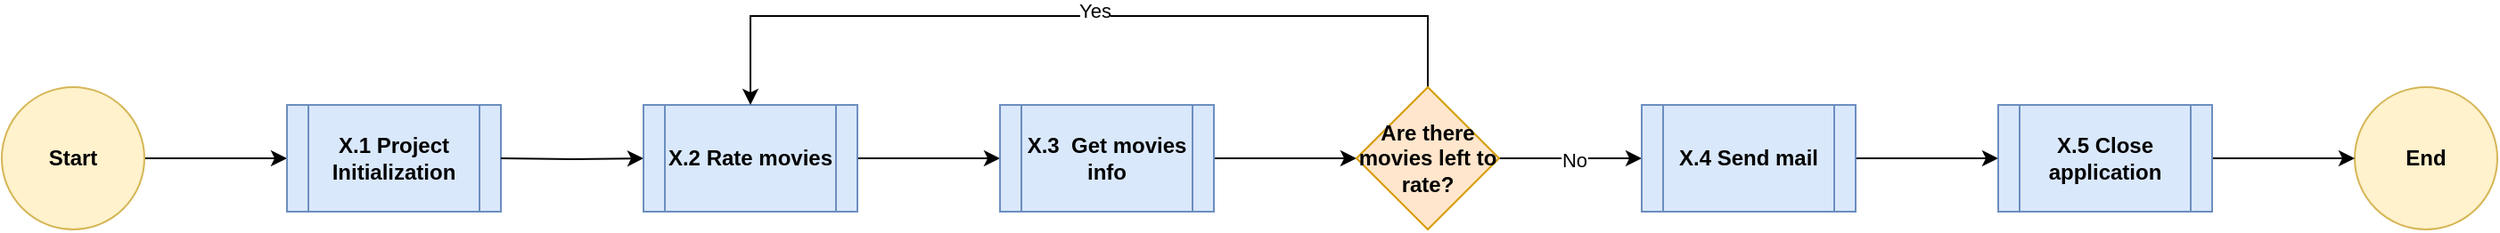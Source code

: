 <mxfile version="24.7.5" pages="6">
  <diagram name="As-Is Map" id="ewICvBA-AWRLPiirsOwP">
    <mxGraphModel dx="2536" dy="610" grid="1" gridSize="10" guides="1" tooltips="1" connect="1" arrows="1" fold="1" page="0" pageScale="1" pageWidth="850" pageHeight="1100" math="0" shadow="0">
      <root>
        <mxCell id="0" />
        <mxCell id="1" parent="0" />
        <mxCell id="oHCPw_4s9QUBJWi0MAOG-11" style="edgeStyle=orthogonalEdgeStyle;rounded=0;orthogonalLoop=1;jettySize=auto;html=1;entryX=0;entryY=0.5;entryDx=0;entryDy=0;" parent="1" source="oHCPw_4s9QUBJWi0MAOG-1" target="oHCPw_4s9QUBJWi0MAOG-2" edge="1">
          <mxGeometry relative="1" as="geometry" />
        </mxCell>
        <mxCell id="oHCPw_4s9QUBJWi0MAOG-1" value="Start" style="ellipse;whiteSpace=wrap;html=1;aspect=fixed;fontStyle=1;fillColor=#fff2cc;strokeColor=#d6b656;" parent="1" vertex="1">
          <mxGeometry x="-800" y="480" width="80" height="80" as="geometry" />
        </mxCell>
        <UserObject label="X.1 Project Initialization" link="data:page/id,4R7_xE3f0yoA_vOzpoqW" id="oHCPw_4s9QUBJWi0MAOG-2">
          <mxCell style="shape=process;whiteSpace=wrap;html=1;backgroundOutline=1;fillColor=#dae8fc;strokeColor=#6c8ebf;fontStyle=1" parent="1" vertex="1">
            <mxGeometry x="-640" y="490" width="120" height="60" as="geometry" />
          </mxCell>
        </UserObject>
        <mxCell id="oHCPw_4s9QUBJWi0MAOG-15" style="edgeStyle=orthogonalEdgeStyle;rounded=0;orthogonalLoop=1;jettySize=auto;html=1;exitX=1;exitY=0.5;exitDx=0;exitDy=0;entryX=0;entryY=0.5;entryDx=0;entryDy=0;" parent="1" target="oHCPw_4s9QUBJWi0MAOG-6" edge="1">
          <mxGeometry relative="1" as="geometry">
            <mxPoint x="-520.0" y="520" as="sourcePoint" />
          </mxGeometry>
        </mxCell>
        <mxCell id="oHCPw_4s9QUBJWi0MAOG-16" style="edgeStyle=orthogonalEdgeStyle;rounded=0;orthogonalLoop=1;jettySize=auto;html=1;exitX=1;exitY=0.5;exitDx=0;exitDy=0;entryX=0;entryY=0.5;entryDx=0;entryDy=0;" parent="1" source="oHCPw_4s9QUBJWi0MAOG-6" target="oHCPw_4s9QUBJWi0MAOG-7" edge="1">
          <mxGeometry relative="1" as="geometry" />
        </mxCell>
        <UserObject label="X.2 Rate movies" link="data:page/id,BvF6bPhrFpZWPiVaxX6X" id="oHCPw_4s9QUBJWi0MAOG-6">
          <mxCell style="shape=process;whiteSpace=wrap;html=1;backgroundOutline=1;fillColor=#dae8fc;strokeColor=#6c8ebf;fontStyle=1" parent="1" vertex="1">
            <mxGeometry x="-440" y="490" width="120" height="60" as="geometry" />
          </mxCell>
        </UserObject>
        <mxCell id="oHCPw_4s9QUBJWi0MAOG-17" style="edgeStyle=orthogonalEdgeStyle;rounded=0;orthogonalLoop=1;jettySize=auto;html=1;exitX=1;exitY=0.5;exitDx=0;exitDy=0;entryX=0;entryY=0.5;entryDx=0;entryDy=0;" parent="1" source="oHCPw_4s9QUBJWi0MAOG-7" target="oHCPw_4s9QUBJWi0MAOG-8" edge="1">
          <mxGeometry relative="1" as="geometry" />
        </mxCell>
        <UserObject label="X.3&amp;nbsp; Get movies info" link="data:page/id,iJSQ8ep-ab462QueFnDs" id="oHCPw_4s9QUBJWi0MAOG-7">
          <mxCell style="shape=process;whiteSpace=wrap;html=1;backgroundOutline=1;fillColor=#dae8fc;strokeColor=#6c8ebf;fontStyle=1" parent="1" vertex="1">
            <mxGeometry x="-240" y="490" width="120" height="60" as="geometry" />
          </mxCell>
        </UserObject>
        <mxCell id="oHCPw_4s9QUBJWi0MAOG-18" style="edgeStyle=orthogonalEdgeStyle;rounded=0;orthogonalLoop=1;jettySize=auto;html=1;exitX=1;exitY=0.5;exitDx=0;exitDy=0;entryX=0;entryY=0.5;entryDx=0;entryDy=0;" parent="1" source="oHCPw_4s9QUBJWi0MAOG-8" target="oHCPw_4s9QUBJWi0MAOG-9" edge="1">
          <mxGeometry relative="1" as="geometry" />
        </mxCell>
        <mxCell id="r-TGkCnnPyC3LYQ6hWW3-4" value="No" style="edgeLabel;html=1;align=center;verticalAlign=middle;resizable=0;points=[];" parent="oHCPw_4s9QUBJWi0MAOG-18" vertex="1" connectable="0">
          <mxGeometry x="0.014" y="-1" relative="1" as="geometry">
            <mxPoint x="1" as="offset" />
          </mxGeometry>
        </mxCell>
        <mxCell id="oHCPw_4s9QUBJWi0MAOG-20" style="edgeStyle=orthogonalEdgeStyle;rounded=0;orthogonalLoop=1;jettySize=auto;html=1;exitX=0.5;exitY=0;exitDx=0;exitDy=0;entryX=0.5;entryY=0;entryDx=0;entryDy=0;" parent="1" source="oHCPw_4s9QUBJWi0MAOG-8" target="oHCPw_4s9QUBJWi0MAOG-6" edge="1">
          <mxGeometry relative="1" as="geometry">
            <Array as="points">
              <mxPoint y="440" />
              <mxPoint x="-380" y="440" />
            </Array>
          </mxGeometry>
        </mxCell>
        <mxCell id="r-TGkCnnPyC3LYQ6hWW3-3" value="Yes" style="edgeLabel;html=1;align=center;verticalAlign=middle;resizable=0;points=[];" parent="oHCPw_4s9QUBJWi0MAOG-20" vertex="1" connectable="0">
          <mxGeometry x="-0.03" y="-3" relative="1" as="geometry">
            <mxPoint x="1" as="offset" />
          </mxGeometry>
        </mxCell>
        <mxCell id="oHCPw_4s9QUBJWi0MAOG-8" value="Are there movies left to rate?" style="rhombus;whiteSpace=wrap;html=1;fillColor=#ffe6cc;strokeColor=#d79b00;fontStyle=1" parent="1" vertex="1">
          <mxGeometry x="-40" y="480" width="80" height="80" as="geometry" />
        </mxCell>
        <mxCell id="2BgWZ6PxN8zKb_Eqvjkl-2" style="edgeStyle=orthogonalEdgeStyle;rounded=0;orthogonalLoop=1;jettySize=auto;html=1;exitX=1;exitY=0.5;exitDx=0;exitDy=0;entryX=0;entryY=0.5;entryDx=0;entryDy=0;" parent="1" source="oHCPw_4s9QUBJWi0MAOG-9" target="2BgWZ6PxN8zKb_Eqvjkl-1" edge="1">
          <mxGeometry relative="1" as="geometry" />
        </mxCell>
        <UserObject label="X.4 Send mail" link="data:page/id,xnbSBS5895ng7XGD9JNb" id="oHCPw_4s9QUBJWi0MAOG-9">
          <mxCell style="shape=process;whiteSpace=wrap;html=1;backgroundOutline=1;fillColor=#dae8fc;strokeColor=#6c8ebf;fontStyle=1" parent="1" vertex="1">
            <mxGeometry x="120" y="490" width="120" height="60" as="geometry" />
          </mxCell>
        </UserObject>
        <mxCell id="oHCPw_4s9QUBJWi0MAOG-10" value="End" style="ellipse;whiteSpace=wrap;html=1;aspect=fixed;fillColor=#fff2cc;strokeColor=#d6b656;fontStyle=1" parent="1" vertex="1">
          <mxGeometry x="520" y="480" width="80" height="80" as="geometry" />
        </mxCell>
        <mxCell id="2BgWZ6PxN8zKb_Eqvjkl-3" value="" style="edgeStyle=orthogonalEdgeStyle;rounded=0;orthogonalLoop=1;jettySize=auto;html=1;" parent="1" source="2BgWZ6PxN8zKb_Eqvjkl-1" target="oHCPw_4s9QUBJWi0MAOG-10" edge="1">
          <mxGeometry relative="1" as="geometry" />
        </mxCell>
        <UserObject label="X.5 Close application" link="data:page/id,yel6Xu-dW4zZ0-wbOYZ5" id="2BgWZ6PxN8zKb_Eqvjkl-1">
          <mxCell style="shape=process;whiteSpace=wrap;html=1;backgroundOutline=1;fillColor=#dae8fc;strokeColor=#6c8ebf;fontStyle=1" parent="1" vertex="1">
            <mxGeometry x="320" y="490" width="120" height="60" as="geometry" />
          </mxCell>
        </UserObject>
      </root>
    </mxGraphModel>
  </diagram>
  <diagram id="4R7_xE3f0yoA_vOzpoqW" name="Project Initialization">
    <mxGraphModel dx="1038" dy="609" grid="1" gridSize="10" guides="1" tooltips="1" connect="1" arrows="1" fold="1" page="1" pageScale="1" pageWidth="850" pageHeight="1100" math="0" shadow="0">
      <root>
        <mxCell id="0" />
        <mxCell id="1" parent="0" />
        <mxCell id="LN4HBpjvQmvwsWO2YL0V-1" style="edgeStyle=orthogonalEdgeStyle;rounded=0;orthogonalLoop=1;jettySize=auto;html=1;exitX=1;exitY=0.5;exitDx=0;exitDy=0;entryX=0;entryY=1;entryDx=0;entryDy=0;" parent="1" target="LN4HBpjvQmvwsWO2YL0V-21" edge="1">
          <mxGeometry relative="1" as="geometry">
            <mxPoint x="440" y="160" as="sourcePoint" />
            <Array as="points">
              <mxPoint x="500" y="160" />
              <mxPoint x="500" y="160" />
            </Array>
          </mxGeometry>
        </mxCell>
        <mxCell id="LN4HBpjvQmvwsWO2YL0V-2" style="edgeStyle=orthogonalEdgeStyle;rounded=0;orthogonalLoop=1;jettySize=auto;html=1;exitX=1;exitY=0.5;exitDx=0;exitDy=0;entryX=0;entryY=0;entryDx=0;entryDy=0;" parent="1" source="LN4HBpjvQmvwsWO2YL0V-3" target="LN4HBpjvQmvwsWO2YL0V-22" edge="1">
          <mxGeometry relative="1" as="geometry">
            <Array as="points">
              <mxPoint x="300" y="160" />
              <mxPoint x="300" y="160" />
            </Array>
          </mxGeometry>
        </mxCell>
        <UserObject label="Start" link="data:page/id,ewICvBA-AWRLPiirsOwP" id="LN4HBpjvQmvwsWO2YL0V-3">
          <mxCell style="ellipse;whiteSpace=wrap;html=1;aspect=fixed;fontStyle=1;fillColor=#fff2cc;strokeColor=#d6b656;" parent="1" vertex="1">
            <mxGeometry x="160" y="120" width="80" height="80" as="geometry" />
          </mxCell>
        </UserObject>
        <mxCell id="LN4HBpjvQmvwsWO2YL0V-4" style="edgeStyle=orthogonalEdgeStyle;rounded=0;orthogonalLoop=1;jettySize=auto;html=1;exitX=1;exitY=0;exitDx=0;exitDy=0;entryX=0;entryY=1;entryDx=0;entryDy=0;" parent="1" source="LN4HBpjvQmvwsWO2YL0V-5" target="LN4HBpjvQmvwsWO2YL0V-9" edge="1">
          <mxGeometry relative="1" as="geometry">
            <Array as="points">
              <mxPoint x="1090" y="160" />
              <mxPoint x="1090" y="160" />
            </Array>
          </mxGeometry>
        </mxCell>
        <mxCell id="LN4HBpjvQmvwsWO2YL0V-5" value="Open google" style="rounded=0;whiteSpace=wrap;html=1;fillColor=#dae8fc;strokeColor=#6c8ebf;fontStyle=1" parent="1" vertex="1">
          <mxGeometry x="920" y="160" width="120" height="60" as="geometry" />
        </mxCell>
        <mxCell id="LN4HBpjvQmvwsWO2YL0V-6" value="Google Chrome" style="rounded=0;whiteSpace=wrap;html=1;strokeColor=#0e8088;fontStyle=1;fillColor=#b0e3e6;" parent="1" vertex="1">
          <mxGeometry x="920" y="120" width="120" height="40" as="geometry" />
        </mxCell>
        <mxCell id="LN4HBpjvQmvwsWO2YL0V-7" style="edgeStyle=orthogonalEdgeStyle;rounded=0;orthogonalLoop=1;jettySize=auto;html=1;exitX=1;exitY=0;exitDx=0;exitDy=0;entryX=0;entryY=1;entryDx=0;entryDy=0;" parent="1" source="LN4HBpjvQmvwsWO2YL0V-8" target="LN4HBpjvQmvwsWO2YL0V-13" edge="1">
          <mxGeometry relative="1" as="geometry">
            <Array as="points">
              <mxPoint x="1290" y="160" />
              <mxPoint x="1290" y="160" />
            </Array>
          </mxGeometry>
        </mxCell>
        <mxCell id="LN4HBpjvQmvwsWO2YL0V-8" value="Click on search bar&lt;div&gt;&lt;br&gt;&lt;/div&gt;" style="rounded=0;whiteSpace=wrap;html=1;fillColor=#dae8fc;strokeColor=#6c8ebf;fontStyle=1" parent="1" vertex="1">
          <mxGeometry x="1120" y="160" width="120" height="60" as="geometry" />
        </mxCell>
        <mxCell id="LN4HBpjvQmvwsWO2YL0V-9" value="Google Chrome" style="rounded=0;whiteSpace=wrap;html=1;strokeColor=#0e8088;fontStyle=1;fillColor=#b0e3e6;" parent="1" vertex="1">
          <mxGeometry x="1120" y="120" width="120" height="40" as="geometry" />
        </mxCell>
        <mxCell id="LN4HBpjvQmvwsWO2YL0V-10" value="Type into search bar" style="rounded=0;whiteSpace=wrap;html=1;fillColor=#dae8fc;strokeColor=#6c8ebf;fontStyle=1" parent="1" vertex="1">
          <mxGeometry x="1320" y="160" width="120" height="60" as="geometry" />
        </mxCell>
        <mxCell id="LN4HBpjvQmvwsWO2YL0V-11" value="Input: &quot;IMDb&quot;" style="rounded=0;whiteSpace=wrap;html=1;fillColor=#d5e8d4;strokeColor=#82b366;fontStyle=1" parent="1" vertex="1">
          <mxGeometry x="1320" y="220" width="120" height="40" as="geometry" />
        </mxCell>
        <mxCell id="LN4HBpjvQmvwsWO2YL0V-12" style="edgeStyle=orthogonalEdgeStyle;rounded=0;orthogonalLoop=1;jettySize=auto;html=1;exitX=1;exitY=1;exitDx=0;exitDy=0;entryX=0;entryY=1;entryDx=0;entryDy=0;" parent="1" source="LN4HBpjvQmvwsWO2YL0V-13" target="LN4HBpjvQmvwsWO2YL0V-16" edge="1">
          <mxGeometry relative="1" as="geometry">
            <Array as="points">
              <mxPoint x="1480" y="160" />
              <mxPoint x="1480" y="160" />
            </Array>
          </mxGeometry>
        </mxCell>
        <mxCell id="LN4HBpjvQmvwsWO2YL0V-13" value="Google Chrome" style="rounded=0;whiteSpace=wrap;html=1;strokeColor=#0e8088;fontStyle=1;fillColor=#b0e3e6;" parent="1" vertex="1">
          <mxGeometry x="1320" y="120" width="120" height="40" as="geometry" />
        </mxCell>
        <mxCell id="LN4HBpjvQmvwsWO2YL0V-14" style="edgeStyle=orthogonalEdgeStyle;rounded=0;orthogonalLoop=1;jettySize=auto;html=1;exitX=1;exitY=0;exitDx=0;exitDy=0;entryX=0;entryY=1;entryDx=0;entryDy=0;" parent="1" source="LN4HBpjvQmvwsWO2YL0V-15" target="LN4HBpjvQmvwsWO2YL0V-18" edge="1">
          <mxGeometry relative="1" as="geometry">
            <Array as="points">
              <mxPoint x="1700" y="160" />
              <mxPoint x="1700" y="160" />
            </Array>
          </mxGeometry>
        </mxCell>
        <mxCell id="LN4HBpjvQmvwsWO2YL0V-15" value="Press Enter" style="rounded=0;whiteSpace=wrap;html=1;fillColor=#dae8fc;strokeColor=#6c8ebf;fontStyle=1" parent="1" vertex="1">
          <mxGeometry x="1520" y="160" width="120" height="60" as="geometry" />
        </mxCell>
        <mxCell id="LN4HBpjvQmvwsWO2YL0V-16" value="Google Chrome" style="rounded=0;whiteSpace=wrap;html=1;strokeColor=#0e8088;fontStyle=1;fillColor=#b0e3e6;" parent="1" vertex="1">
          <mxGeometry x="1520" y="120" width="120" height="40" as="geometry" />
        </mxCell>
        <mxCell id="LN4HBpjvQmvwsWO2YL0V-17" value="Click on first page" style="rounded=0;whiteSpace=wrap;html=1;fillColor=#dae8fc;strokeColor=#6c8ebf;fontStyle=1" parent="1" vertex="1">
          <mxGeometry x="1720" y="160" width="120" height="60" as="geometry" />
        </mxCell>
        <mxCell id="LN4HBpjvQmvwsWO2YL0V-28" style="edgeStyle=orthogonalEdgeStyle;rounded=0;orthogonalLoop=1;jettySize=auto;html=1;exitX=1;exitY=1;exitDx=0;exitDy=0;entryX=0;entryY=0.5;entryDx=0;entryDy=0;" parent="1" source="LN4HBpjvQmvwsWO2YL0V-18" edge="1">
          <mxGeometry relative="1" as="geometry">
            <Array as="points">
              <mxPoint x="1860" y="160" />
              <mxPoint x="1860" y="160" />
            </Array>
            <mxPoint x="1920" y="160" as="targetPoint" />
          </mxGeometry>
        </mxCell>
        <mxCell id="LN4HBpjvQmvwsWO2YL0V-18" value="Google Chrome" style="rounded=0;whiteSpace=wrap;html=1;strokeColor=#0e8088;fontStyle=1;fillColor=#b0e3e6;" parent="1" vertex="1">
          <mxGeometry x="1720" y="120" width="120" height="40" as="geometry" />
        </mxCell>
        <mxCell id="LN4HBpjvQmvwsWO2YL0V-19" value="Open Input File" style="rounded=0;whiteSpace=wrap;html=1;fillColor=#dae8fc;strokeColor=#6c8ebf;fontStyle=1" parent="1" vertex="1">
          <mxGeometry x="520" y="160" width="120" height="60" as="geometry" />
        </mxCell>
        <mxCell id="LN4HBpjvQmvwsWO2YL0V-20" style="edgeStyle=orthogonalEdgeStyle;rounded=0;orthogonalLoop=1;jettySize=auto;html=1;exitX=1;exitY=1;exitDx=0;exitDy=0;entryX=0;entryY=0;entryDx=0;entryDy=0;" parent="1" source="LN4HBpjvQmvwsWO2YL0V-21" target="LN4HBpjvQmvwsWO2YL0V-25" edge="1">
          <mxGeometry relative="1" as="geometry">
            <Array as="points">
              <mxPoint x="660" y="160" />
              <mxPoint x="660" y="160" />
            </Array>
          </mxGeometry>
        </mxCell>
        <mxCell id="LN4HBpjvQmvwsWO2YL0V-21" value="Excel" style="rounded=0;whiteSpace=wrap;html=1;strokeColor=#0e8088;fontStyle=1;fillColor=#b0e3e6;" parent="1" vertex="1">
          <mxGeometry x="520" y="120" width="120" height="40" as="geometry" />
        </mxCell>
        <mxCell id="LN4HBpjvQmvwsWO2YL0V-22" value="Create output file Movies Report" style="rounded=0;whiteSpace=wrap;html=1;fillColor=#dae8fc;strokeColor=#6c8ebf;fontStyle=1" parent="1" vertex="1">
          <mxGeometry x="320" y="160" width="120" height="60" as="geometry" />
        </mxCell>
        <mxCell id="LN4HBpjvQmvwsWO2YL0V-23" value="Excel" style="rounded=0;whiteSpace=wrap;html=1;strokeColor=#0e8088;fontStyle=1;fillColor=#b0e3e6;" parent="1" vertex="1">
          <mxGeometry x="320" y="120" width="120" height="40" as="geometry" />
        </mxCell>
        <mxCell id="LN4HBpjvQmvwsWO2YL0V-24" style="edgeStyle=orthogonalEdgeStyle;rounded=0;orthogonalLoop=1;jettySize=auto;html=1;exitX=1;exitY=0;exitDx=0;exitDy=0;entryX=0;entryY=0;entryDx=0;entryDy=0;" parent="1" source="LN4HBpjvQmvwsWO2YL0V-25" target="LN4HBpjvQmvwsWO2YL0V-5" edge="1">
          <mxGeometry relative="1" as="geometry">
            <Array as="points">
              <mxPoint x="870" y="160" />
              <mxPoint x="870" y="160" />
            </Array>
          </mxGeometry>
        </mxCell>
        <mxCell id="LN4HBpjvQmvwsWO2YL0V-25" value="Open Movies Report" style="rounded=0;whiteSpace=wrap;html=1;fillColor=#dae8fc;strokeColor=#6c8ebf;fontStyle=1" parent="1" vertex="1">
          <mxGeometry x="720" y="160" width="120" height="60" as="geometry" />
        </mxCell>
        <mxCell id="LN4HBpjvQmvwsWO2YL0V-26" value="Excel" style="rounded=0;whiteSpace=wrap;html=1;strokeColor=#0e8088;fontStyle=1;fillColor=#b0e3e6;" parent="1" vertex="1">
          <mxGeometry x="720" y="120" width="120" height="40" as="geometry" />
        </mxCell>
        <mxCell id="Rq_YrpFPcdzOt-2qeaRX-27" style="edgeStyle=orthogonalEdgeStyle;rounded=0;orthogonalLoop=1;jettySize=auto;html=1;exitX=1;exitY=0;exitDx=0;exitDy=0;entryX=0;entryY=0;entryDx=0;entryDy=0;" parent="1" source="Rq_YrpFPcdzOt-2qeaRX-28" target="Rq_YrpFPcdzOt-2qeaRX-31" edge="1">
          <mxGeometry relative="1" as="geometry">
            <Array as="points">
              <mxPoint x="2250" y="160" />
              <mxPoint x="2250" y="160" />
            </Array>
          </mxGeometry>
        </mxCell>
        <mxCell id="Rq_YrpFPcdzOt-2qeaRX-28" value="Click &quot;Sign In&quot;" style="rounded=0;whiteSpace=wrap;html=1;fillColor=#dae8fc;strokeColor=#6c8ebf;fontStyle=1" parent="1" vertex="1">
          <mxGeometry x="2080" y="160" width="120" height="60" as="geometry" />
        </mxCell>
        <mxCell id="Rq_YrpFPcdzOt-2qeaRX-29" value="imdb.com" style="rounded=0;whiteSpace=wrap;html=1;strokeColor=#0e8088;fontStyle=1;fillColor=#b0e3e6;" parent="1" vertex="1">
          <mxGeometry x="2080" y="120" width="120" height="40" as="geometry" />
        </mxCell>
        <mxCell id="Rq_YrpFPcdzOt-2qeaRX-30" style="edgeStyle=orthogonalEdgeStyle;rounded=0;orthogonalLoop=1;jettySize=auto;html=1;exitX=1;exitY=0;exitDx=0;exitDy=0;entryX=0;entryY=1;entryDx=0;entryDy=0;" parent="1" source="Rq_YrpFPcdzOt-2qeaRX-31" target="Rq_YrpFPcdzOt-2qeaRX-36" edge="1">
          <mxGeometry relative="1" as="geometry">
            <Array as="points">
              <mxPoint x="2420" y="160" />
              <mxPoint x="2420" y="160" />
            </Array>
          </mxGeometry>
        </mxCell>
        <mxCell id="Rq_YrpFPcdzOt-2qeaRX-31" value="Click &quot;Sign in with IMDb&quot;" style="rounded=0;whiteSpace=wrap;html=1;fillColor=#dae8fc;strokeColor=#6c8ebf;fontStyle=1" parent="1" vertex="1">
          <mxGeometry x="2280" y="160" width="120" height="60" as="geometry" />
        </mxCell>
        <mxCell id="Rq_YrpFPcdzOt-2qeaRX-32" value="imdb.com" style="rounded=0;whiteSpace=wrap;html=1;strokeColor=#0e8088;fontStyle=1;fillColor=#b0e3e6;" parent="1" vertex="1">
          <mxGeometry x="2280" y="120" width="120" height="40" as="geometry" />
        </mxCell>
        <mxCell id="Rq_YrpFPcdzOt-2qeaRX-33" value="Type into &quot;Email or mobile phone number&quot;" style="rounded=0;whiteSpace=wrap;html=1;fillColor=#dae8fc;strokeColor=#6c8ebf;fontStyle=1" parent="1" vertex="1">
          <mxGeometry x="2480" y="160" width="120" height="60" as="geometry" />
        </mxCell>
        <mxCell id="Rq_YrpFPcdzOt-2qeaRX-34" value="Input: Email" style="rounded=0;whiteSpace=wrap;html=1;fillColor=#d5e8d4;strokeColor=#82b366;fontStyle=1" parent="1" vertex="1">
          <mxGeometry x="2480" y="220" width="120" height="40" as="geometry" />
        </mxCell>
        <mxCell id="Rq_YrpFPcdzOt-2qeaRX-35" style="edgeStyle=orthogonalEdgeStyle;rounded=0;orthogonalLoop=1;jettySize=auto;html=1;exitX=1;exitY=1;exitDx=0;exitDy=0;entryX=0;entryY=0;entryDx=0;entryDy=0;" parent="1" source="Rq_YrpFPcdzOt-2qeaRX-36" target="Rq_YrpFPcdzOt-2qeaRX-37" edge="1">
          <mxGeometry relative="1" as="geometry">
            <Array as="points">
              <mxPoint x="2620" y="160" />
              <mxPoint x="2620" y="160" />
            </Array>
          </mxGeometry>
        </mxCell>
        <mxCell id="Rq_YrpFPcdzOt-2qeaRX-36" value="imdb.com" style="rounded=0;whiteSpace=wrap;html=1;strokeColor=#0e8088;fontStyle=1;fillColor=#b0e3e6;" parent="1" vertex="1">
          <mxGeometry x="2480" y="120" width="120" height="40" as="geometry" />
        </mxCell>
        <mxCell id="Rq_YrpFPcdzOt-2qeaRX-37" value="Type into &quot;Password&quot;" style="rounded=0;whiteSpace=wrap;html=1;fillColor=#dae8fc;strokeColor=#6c8ebf;fontStyle=1" parent="1" vertex="1">
          <mxGeometry x="2680" y="160" width="120" height="60" as="geometry" />
        </mxCell>
        <mxCell id="Rq_YrpFPcdzOt-2qeaRX-38" value="Input: Password" style="rounded=0;whiteSpace=wrap;html=1;fillColor=#d5e8d4;strokeColor=#82b366;fontStyle=1" parent="1" vertex="1">
          <mxGeometry x="2680" y="220" width="120" height="40" as="geometry" />
        </mxCell>
        <mxCell id="Rq_YrpFPcdzOt-2qeaRX-39" style="edgeStyle=orthogonalEdgeStyle;rounded=0;orthogonalLoop=1;jettySize=auto;html=1;exitX=1;exitY=1;exitDx=0;exitDy=0;entryX=0;entryY=1;entryDx=0;entryDy=0;" parent="1" edge="1">
          <mxGeometry relative="1" as="geometry">
            <mxPoint x="2800" y="159.33" as="sourcePoint" />
            <mxPoint x="2880" y="159.33" as="targetPoint" />
          </mxGeometry>
        </mxCell>
        <mxCell id="Rq_YrpFPcdzOt-2qeaRX-40" value="imdb.com" style="rounded=0;whiteSpace=wrap;html=1;strokeColor=#0e8088;fontStyle=1;fillColor=#b0e3e6;" parent="1" vertex="1">
          <mxGeometry x="2680" y="120" width="120" height="40" as="geometry" />
        </mxCell>
        <mxCell id="Rq_YrpFPcdzOt-2qeaRX-41" value="Click &quot;Sign in&quot;" style="rounded=0;whiteSpace=wrap;html=1;fillColor=#dae8fc;strokeColor=#6c8ebf;fontStyle=1" parent="1" vertex="1">
          <mxGeometry x="2880" y="160" width="120" height="60" as="geometry" />
        </mxCell>
        <mxCell id="Rq_YrpFPcdzOt-2qeaRX-42" style="edgeStyle=orthogonalEdgeStyle;rounded=0;orthogonalLoop=1;jettySize=auto;html=1;exitX=1;exitY=1;exitDx=0;exitDy=0;" parent="1" source="Rq_YrpFPcdzOt-2qeaRX-43" edge="1">
          <mxGeometry relative="1" as="geometry">
            <Array as="points">
              <mxPoint x="3020" y="160" />
              <mxPoint x="3020" y="160" />
            </Array>
            <mxPoint x="3080" y="160" as="targetPoint" />
          </mxGeometry>
        </mxCell>
        <mxCell id="Rq_YrpFPcdzOt-2qeaRX-43" value="imdb.com" style="rounded=0;whiteSpace=wrap;html=1;strokeColor=#0e8088;fontStyle=1;fillColor=#b0e3e6;" parent="1" vertex="1">
          <mxGeometry x="2880" y="120" width="120" height="40" as="geometry" />
        </mxCell>
        <UserObject label="End" link="data:page/id,BvF6bPhrFpZWPiVaxX6X" id="Rq_YrpFPcdzOt-2qeaRX-46">
          <mxCell style="ellipse;whiteSpace=wrap;html=1;aspect=fixed;fillColor=#fff2cc;strokeColor=#d6b656;fontStyle=1" parent="1" vertex="1">
            <mxGeometry x="3080" y="120" width="80" height="80" as="geometry" />
          </mxCell>
        </UserObject>
        <mxCell id="TEDaoVZ1_Fnj-Tw82XiW-2" style="edgeStyle=orthogonalEdgeStyle;rounded=0;orthogonalLoop=1;jettySize=auto;html=1;exitX=1;exitY=0.5;exitDx=0;exitDy=0;entryX=0;entryY=0;entryDx=0;entryDy=0;" parent="1" source="TEDaoVZ1_Fnj-Tw82XiW-1" target="Rq_YrpFPcdzOt-2qeaRX-28" edge="1">
          <mxGeometry relative="1" as="geometry">
            <Array as="points">
              <mxPoint x="2060" y="160" />
              <mxPoint x="2060" y="160" />
            </Array>
          </mxGeometry>
        </mxCell>
        <mxCell id="TEDaoVZ1_Fnj-Tw82XiW-3" value="No" style="edgeLabel;html=1;align=center;verticalAlign=middle;resizable=0;points=[];" parent="TEDaoVZ1_Fnj-Tw82XiW-2" vertex="1" connectable="0">
          <mxGeometry x="0.362" y="1" relative="1" as="geometry">
            <mxPoint x="-15" y="1" as="offset" />
          </mxGeometry>
        </mxCell>
        <mxCell id="TEDaoVZ1_Fnj-Tw82XiW-5" style="edgeStyle=orthogonalEdgeStyle;rounded=0;orthogonalLoop=1;jettySize=auto;html=1;exitX=0.5;exitY=1;exitDx=0;exitDy=0;" parent="1" source="TEDaoVZ1_Fnj-Tw82XiW-1" target="TEDaoVZ1_Fnj-Tw82XiW-4" edge="1">
          <mxGeometry relative="1" as="geometry" />
        </mxCell>
        <mxCell id="TEDaoVZ1_Fnj-Tw82XiW-6" value="Yes" style="edgeLabel;html=1;align=center;verticalAlign=middle;resizable=0;points=[];" parent="TEDaoVZ1_Fnj-Tw82XiW-5" vertex="1" connectable="0">
          <mxGeometry x="0.006" y="1" relative="1" as="geometry">
            <mxPoint as="offset" />
          </mxGeometry>
        </mxCell>
        <mxCell id="TEDaoVZ1_Fnj-Tw82XiW-1" value="Are we signed in?" style="rhombus;whiteSpace=wrap;html=1;fillColor=#ffe6cc;strokeColor=#d79b00;fontStyle=1" parent="1" vertex="1">
          <mxGeometry x="1920" y="120" width="80" height="80" as="geometry" />
        </mxCell>
        <UserObject label="End" link="data:page/id,BvF6bPhrFpZWPiVaxX6X" id="TEDaoVZ1_Fnj-Tw82XiW-4">
          <mxCell style="ellipse;whiteSpace=wrap;html=1;aspect=fixed;fillColor=#fff2cc;strokeColor=#d6b656;fontStyle=1" parent="1" vertex="1">
            <mxGeometry x="1920" y="280" width="80" height="80" as="geometry" />
          </mxCell>
        </UserObject>
      </root>
    </mxGraphModel>
  </diagram>
  <diagram id="BvF6bPhrFpZWPiVaxX6X" name="Rate movies">
    <mxGraphModel dx="2933" dy="1212" grid="1" gridSize="10" guides="1" tooltips="1" connect="1" arrows="1" fold="1" page="1" pageScale="1" pageWidth="850" pageHeight="1100" math="0" shadow="0">
      <root>
        <mxCell id="0" />
        <mxCell id="1" parent="0" />
        <mxCell id="qmqQE98uZnV0-zSBJQVk-1" value="Click on search bar&lt;div&gt;&lt;br&gt;&lt;/div&gt;" style="rounded=0;whiteSpace=wrap;html=1;fillColor=#dae8fc;strokeColor=#6c8ebf;fontStyle=1" parent="1" vertex="1">
          <mxGeometry x="240" y="160" width="120" height="60" as="geometry" />
        </mxCell>
        <mxCell id="qmqQE98uZnV0-zSBJQVk-2" style="edgeStyle=orthogonalEdgeStyle;rounded=0;orthogonalLoop=1;jettySize=auto;html=1;exitX=1;exitY=1;exitDx=0;exitDy=0;entryX=0;entryY=1;entryDx=0;entryDy=0;" parent="1" source="qmqQE98uZnV0-zSBJQVk-3" target="qmqQE98uZnV0-zSBJQVk-7" edge="1">
          <mxGeometry relative="1" as="geometry">
            <Array as="points">
              <mxPoint x="410" y="160" />
              <mxPoint x="410" y="160" />
            </Array>
          </mxGeometry>
        </mxCell>
        <mxCell id="qmqQE98uZnV0-zSBJQVk-3" value="imdb.com" style="rounded=0;whiteSpace=wrap;html=1;strokeColor=#0e8088;fontStyle=1;fillColor=#b0e3e6;" parent="1" vertex="1">
          <mxGeometry x="240" y="120" width="120" height="40" as="geometry" />
        </mxCell>
        <mxCell id="qmqQE98uZnV0-zSBJQVk-4" value="Type into search bar" style="rounded=0;whiteSpace=wrap;html=1;fillColor=#dae8fc;strokeColor=#6c8ebf;fontStyle=1" parent="1" vertex="1">
          <mxGeometry x="440" y="160" width="120" height="60" as="geometry" />
        </mxCell>
        <mxCell id="qmqQE98uZnV0-zSBJQVk-5" value="Input: CurrentMovie" style="rounded=0;whiteSpace=wrap;html=1;fillColor=#d5e8d4;strokeColor=#82b366;fontStyle=1" parent="1" vertex="1">
          <mxGeometry x="440" y="220" width="120" height="40" as="geometry" />
        </mxCell>
        <mxCell id="qmqQE98uZnV0-zSBJQVk-6" style="edgeStyle=orthogonalEdgeStyle;rounded=0;orthogonalLoop=1;jettySize=auto;html=1;exitX=1;exitY=1;exitDx=0;exitDy=0;entryX=0;entryY=1;entryDx=0;entryDy=0;" parent="1" source="qmqQE98uZnV0-zSBJQVk-7" target="qmqQE98uZnV0-zSBJQVk-10" edge="1">
          <mxGeometry relative="1" as="geometry">
            <Array as="points">
              <mxPoint x="610" y="160" />
              <mxPoint x="610" y="160" />
            </Array>
          </mxGeometry>
        </mxCell>
        <mxCell id="qmqQE98uZnV0-zSBJQVk-7" value="imdb.com" style="rounded=0;whiteSpace=wrap;html=1;strokeColor=#0e8088;fontStyle=1;fillColor=#b0e3e6;" parent="1" vertex="1">
          <mxGeometry x="440" y="120" width="120" height="40" as="geometry" />
        </mxCell>
        <mxCell id="qmqQE98uZnV0-zSBJQVk-8" value="Press Enter" style="rounded=0;whiteSpace=wrap;html=1;fillColor=#dae8fc;strokeColor=#6c8ebf;fontStyle=1" parent="1" vertex="1">
          <mxGeometry x="640" y="160" width="120" height="60" as="geometry" />
        </mxCell>
        <mxCell id="qmqQE98uZnV0-zSBJQVk-9" style="edgeStyle=orthogonalEdgeStyle;rounded=0;orthogonalLoop=1;jettySize=auto;html=1;exitX=1;exitY=1;exitDx=0;exitDy=0;" parent="1" source="qmqQE98uZnV0-zSBJQVk-10" target="qmqQE98uZnV0-zSBJQVk-18" edge="1">
          <mxGeometry relative="1" as="geometry">
            <Array as="points">
              <mxPoint x="790" y="160" />
              <mxPoint x="790" y="160" />
            </Array>
          </mxGeometry>
        </mxCell>
        <mxCell id="qmqQE98uZnV0-zSBJQVk-10" value="imdb.com" style="rounded=0;whiteSpace=wrap;html=1;strokeColor=#0e8088;fontStyle=1;fillColor=#b0e3e6;" parent="1" vertex="1">
          <mxGeometry x="640" y="120" width="120" height="40" as="geometry" />
        </mxCell>
        <mxCell id="qmqQE98uZnV0-zSBJQVk-11" style="edgeStyle=orthogonalEdgeStyle;rounded=0;orthogonalLoop=1;jettySize=auto;html=1;exitX=1;exitY=0;exitDx=0;exitDy=0;" parent="1" source="qmqQE98uZnV0-zSBJQVk-12" target="qmqQE98uZnV0-zSBJQVk-33" edge="1">
          <mxGeometry relative="1" as="geometry">
            <Array as="points">
              <mxPoint x="1150" y="160" />
              <mxPoint x="1150" y="160" />
            </Array>
          </mxGeometry>
        </mxCell>
        <mxCell id="qmqQE98uZnV0-zSBJQVk-12" value="Click on movie title" style="rounded=0;whiteSpace=wrap;html=1;fillColor=#dae8fc;strokeColor=#6c8ebf;fontStyle=1" parent="1" vertex="1">
          <mxGeometry x="1000" y="160" width="120" height="60" as="geometry" />
        </mxCell>
        <mxCell id="qmqQE98uZnV0-zSBJQVk-13" value="imdb.com" style="rounded=0;whiteSpace=wrap;html=1;strokeColor=#0e8088;fontStyle=1;fillColor=#b0e3e6;" parent="1" vertex="1">
          <mxGeometry x="1000" y="120" width="120" height="40" as="geometry" />
        </mxCell>
        <mxCell id="qmqQE98uZnV0-zSBJQVk-14" style="edgeStyle=orthogonalEdgeStyle;rounded=0;orthogonalLoop=1;jettySize=auto;html=1;exitX=1;exitY=0.5;exitDx=0;exitDy=0;entryX=0;entryY=1;entryDx=0;entryDy=0;" parent="1" source="qmqQE98uZnV0-zSBJQVk-18" target="qmqQE98uZnV0-zSBJQVk-13" edge="1">
          <mxGeometry relative="1" as="geometry">
            <Array as="points">
              <mxPoint x="980" y="160" />
              <mxPoint x="980" y="160" />
            </Array>
          </mxGeometry>
        </mxCell>
        <mxCell id="qmqQE98uZnV0-zSBJQVk-15" value="Yes&lt;div&gt;&lt;br&gt;&lt;/div&gt;" style="edgeLabel;html=1;align=center;verticalAlign=middle;resizable=0;points=[];" parent="qmqQE98uZnV0-zSBJQVk-14" vertex="1" connectable="0">
          <mxGeometry x="-0.107" relative="1" as="geometry">
            <mxPoint as="offset" />
          </mxGeometry>
        </mxCell>
        <mxCell id="qmqQE98uZnV0-zSBJQVk-16" style="edgeStyle=orthogonalEdgeStyle;rounded=0;orthogonalLoop=1;jettySize=auto;html=1;exitX=0.5;exitY=1;exitDx=0;exitDy=0;entryX=0.5;entryY=0;entryDx=0;entryDy=0;" parent="1" source="qmqQE98uZnV0-zSBJQVk-18" target="qmqQE98uZnV0-zSBJQVk-43" edge="1">
          <mxGeometry relative="1" as="geometry" />
        </mxCell>
        <mxCell id="qmqQE98uZnV0-zSBJQVk-17" value="No" style="edgeLabel;html=1;align=center;verticalAlign=middle;resizable=0;points=[];" parent="qmqQE98uZnV0-zSBJQVk-16" vertex="1" connectable="0">
          <mxGeometry x="-0.029" y="-1" relative="1" as="geometry">
            <mxPoint as="offset" />
          </mxGeometry>
        </mxCell>
        <mxCell id="qmqQE98uZnV0-zSBJQVk-18" value="Movie exists?" style="rhombus;whiteSpace=wrap;html=1;fillColor=#ffe6cc;strokeColor=#d79b00;fontStyle=1" parent="1" vertex="1">
          <mxGeometry x="840" y="120" width="80" height="80" as="geometry" />
        </mxCell>
        <mxCell id="qmqQE98uZnV0-zSBJQVk-19" value="BE001: Movie not found!" style="rounded=0;whiteSpace=wrap;html=1;fillColor=#f8cecc;strokeColor=#b85450;fontStyle=1" parent="1" vertex="1">
          <mxGeometry x="820" y="480" width="120" height="60" as="geometry" />
        </mxCell>
        <mxCell id="vzT8DqlSO42l7tOY8_lJ-5" style="edgeStyle=orthogonalEdgeStyle;rounded=0;orthogonalLoop=1;jettySize=auto;html=1;exitX=1;exitY=0;exitDx=0;exitDy=0;entryX=0;entryY=1;entryDx=0;entryDy=0;" edge="1" parent="1" source="qmqQE98uZnV0-zSBJQVk-20" target="vzT8DqlSO42l7tOY8_lJ-4">
          <mxGeometry relative="1" as="geometry">
            <Array as="points">
              <mxPoint x="1820" y="160" />
              <mxPoint x="1820" y="160" />
            </Array>
          </mxGeometry>
        </mxCell>
        <mxCell id="qmqQE98uZnV0-zSBJQVk-20" value="Click &quot;Rate&quot;" style="rounded=0;whiteSpace=wrap;html=1;fillColor=#dae8fc;strokeColor=#6c8ebf;fontStyle=1" parent="1" vertex="1">
          <mxGeometry x="1680" y="160" width="120" height="60" as="geometry" />
        </mxCell>
        <mxCell id="qmqQE98uZnV0-zSBJQVk-22" value="imdb.com" style="rounded=0;whiteSpace=wrap;html=1;strokeColor=#0e8088;fontStyle=1;fillColor=#b0e3e6;" parent="1" vertex="1">
          <mxGeometry x="1680" y="120" width="120" height="40" as="geometry" />
        </mxCell>
        <mxCell id="qmqQE98uZnV0-zSBJQVk-23" style="edgeStyle=orthogonalEdgeStyle;rounded=0;orthogonalLoop=1;jettySize=auto;html=1;exitX=1;exitY=0;exitDx=0;exitDy=0;entryX=0;entryY=1;entryDx=0;entryDy=0;" parent="1" source="qmqQE98uZnV0-zSBJQVk-24" target="qmqQE98uZnV0-zSBJQVk-28" edge="1">
          <mxGeometry relative="1" as="geometry">
            <Array as="points">
              <mxPoint x="2280" y="160" />
              <mxPoint x="2280" y="160" />
            </Array>
          </mxGeometry>
        </mxCell>
        <mxCell id="qmqQE98uZnV0-zSBJQVk-24" value="Rate movie" style="rounded=0;whiteSpace=wrap;html=1;fillColor=#dae8fc;strokeColor=#6c8ebf;fontStyle=1" parent="1" vertex="1">
          <mxGeometry x="2080" y="160" width="120" height="60" as="geometry" />
        </mxCell>
        <mxCell id="qmqQE98uZnV0-zSBJQVk-25" value="Input: Grade&amp;nbsp;" style="rounded=0;whiteSpace=wrap;html=1;fillColor=#d5e8d4;strokeColor=#82b366;fontStyle=1" parent="1" vertex="1">
          <mxGeometry x="2080" y="220" width="120" height="40" as="geometry" />
        </mxCell>
        <mxCell id="qmqQE98uZnV0-zSBJQVk-26" value="imdb.com" style="rounded=0;whiteSpace=wrap;html=1;strokeColor=#0e8088;fontStyle=1;fillColor=#b0e3e6;" parent="1" vertex="1">
          <mxGeometry x="2080" y="120" width="120" height="40" as="geometry" />
        </mxCell>
        <mxCell id="qmqQE98uZnV0-zSBJQVk-47" style="edgeStyle=orthogonalEdgeStyle;rounded=0;orthogonalLoop=1;jettySize=auto;html=1;exitX=1;exitY=0;exitDx=0;exitDy=0;" parent="1" source="qmqQE98uZnV0-zSBJQVk-27" target="qmqQE98uZnV0-zSBJQVk-46" edge="1">
          <mxGeometry relative="1" as="geometry">
            <Array as="points">
              <mxPoint x="2430" y="160" />
              <mxPoint x="2430" y="160" />
            </Array>
          </mxGeometry>
        </mxCell>
        <mxCell id="qmqQE98uZnV0-zSBJQVk-27" value="Click &quot;Rate&quot;" style="rounded=0;whiteSpace=wrap;html=1;fillColor=#dae8fc;strokeColor=#6c8ebf;fontStyle=1" parent="1" vertex="1">
          <mxGeometry x="2280" y="160" width="120" height="60" as="geometry" />
        </mxCell>
        <mxCell id="qmqQE98uZnV0-zSBJQVk-28" value="imdb.com" style="rounded=0;whiteSpace=wrap;html=1;strokeColor=#0e8088;fontStyle=1;fillColor=#b0e3e6;" parent="1" vertex="1">
          <mxGeometry x="2280" y="120" width="120" height="40" as="geometry" />
        </mxCell>
        <mxCell id="qmqQE98uZnV0-zSBJQVk-29" style="edgeStyle=orthogonalEdgeStyle;rounded=0;orthogonalLoop=1;jettySize=auto;html=1;exitX=1;exitY=0.5;exitDx=0;exitDy=0;entryX=0;entryY=1;entryDx=0;entryDy=0;" parent="1" source="qmqQE98uZnV0-zSBJQVk-33" target="qmqQE98uZnV0-zSBJQVk-22" edge="1">
          <mxGeometry relative="1" as="geometry">
            <Array as="points">
              <mxPoint x="1340" y="160" />
              <mxPoint x="1340" y="160" />
            </Array>
          </mxGeometry>
        </mxCell>
        <mxCell id="qmqQE98uZnV0-zSBJQVk-30" value="No&lt;div&gt;&lt;br&gt;&lt;/div&gt;" style="edgeLabel;html=1;align=center;verticalAlign=middle;resizable=0;points=[];" parent="qmqQE98uZnV0-zSBJQVk-29" vertex="1" connectable="0">
          <mxGeometry x="0.003" y="-2" relative="1" as="geometry">
            <mxPoint as="offset" />
          </mxGeometry>
        </mxCell>
        <mxCell id="qmqQE98uZnV0-zSBJQVk-31" style="edgeStyle=orthogonalEdgeStyle;rounded=0;orthogonalLoop=1;jettySize=auto;html=1;exitX=0.5;exitY=1;exitDx=0;exitDy=0;entryX=0;entryY=1;entryDx=0;entryDy=0;" parent="1" source="qmqQE98uZnV0-zSBJQVk-33" target="qmqQE98uZnV0-zSBJQVk-36" edge="1">
          <mxGeometry relative="1" as="geometry">
            <Array as="points">
              <mxPoint x="1240" y="320" />
            </Array>
          </mxGeometry>
        </mxCell>
        <mxCell id="qmqQE98uZnV0-zSBJQVk-32" value="Yes" style="edgeLabel;html=1;align=center;verticalAlign=middle;resizable=0;points=[];" parent="qmqQE98uZnV0-zSBJQVk-31" vertex="1" connectable="0">
          <mxGeometry x="0.004" y="3" relative="1" as="geometry">
            <mxPoint as="offset" />
          </mxGeometry>
        </mxCell>
        <mxCell id="qmqQE98uZnV0-zSBJQVk-33" value="The movie has a rating already?" style="rhombus;whiteSpace=wrap;html=1;fillColor=#ffe6cc;strokeColor=#d79b00;fontStyle=1" parent="1" vertex="1">
          <mxGeometry x="1200" y="120" width="80" height="80" as="geometry" />
        </mxCell>
        <mxCell id="qmqQE98uZnV0-zSBJQVk-34" value="Click on &quot;Your rating&quot;" style="rounded=0;whiteSpace=wrap;html=1;fillColor=#dae8fc;strokeColor=#6c8ebf;fontStyle=1" parent="1" vertex="1">
          <mxGeometry x="1320" y="320" width="120" height="60" as="geometry" />
        </mxCell>
        <mxCell id="qmqQE98uZnV0-zSBJQVk-35" style="edgeStyle=orthogonalEdgeStyle;rounded=0;orthogonalLoop=1;jettySize=auto;html=1;exitX=1;exitY=1;exitDx=0;exitDy=0;entryX=0;entryY=1;entryDx=0;entryDy=0;" parent="1" source="qmqQE98uZnV0-zSBJQVk-36" target="qmqQE98uZnV0-zSBJQVk-39" edge="1">
          <mxGeometry relative="1" as="geometry">
            <Array as="points">
              <mxPoint x="1490" y="320" />
              <mxPoint x="1490" y="320" />
            </Array>
          </mxGeometry>
        </mxCell>
        <mxCell id="qmqQE98uZnV0-zSBJQVk-36" value="imdb.com" style="rounded=0;whiteSpace=wrap;html=1;strokeColor=#0e8088;fontStyle=1;fillColor=#b0e3e6;" parent="1" vertex="1">
          <mxGeometry x="1320" y="280" width="120" height="40" as="geometry" />
        </mxCell>
        <mxCell id="qmqQE98uZnV0-zSBJQVk-37" style="edgeStyle=orthogonalEdgeStyle;rounded=0;orthogonalLoop=1;jettySize=auto;html=1;exitX=1;exitY=0;exitDx=0;exitDy=0;entryX=0.5;entryY=1;entryDx=0;entryDy=0;" parent="1" source="qmqQE98uZnV0-zSBJQVk-38" target="qmqQE98uZnV0-zSBJQVk-20" edge="1">
          <mxGeometry relative="1" as="geometry">
            <Array as="points">
              <mxPoint x="1740" y="320" />
            </Array>
          </mxGeometry>
        </mxCell>
        <mxCell id="qmqQE98uZnV0-zSBJQVk-38" value="Click &quot;Remove rating&quot;" style="rounded=0;whiteSpace=wrap;html=1;fillColor=#dae8fc;strokeColor=#6c8ebf;fontStyle=1" parent="1" vertex="1">
          <mxGeometry x="1520" y="320" width="120" height="60" as="geometry" />
        </mxCell>
        <mxCell id="qmqQE98uZnV0-zSBJQVk-39" value="imdb.com" style="rounded=0;whiteSpace=wrap;html=1;strokeColor=#0e8088;fontStyle=1;fillColor=#b0e3e6;" parent="1" vertex="1">
          <mxGeometry x="1520" y="280" width="120" height="40" as="geometry" />
        </mxCell>
        <mxCell id="qmqQE98uZnV0-zSBJQVk-40" value="Type into &quot;BE&quot; column" style="rounded=0;whiteSpace=wrap;html=1;fillColor=#dae8fc;strokeColor=#6c8ebf;fontStyle=1" parent="1" vertex="1">
          <mxGeometry x="820" y="320" width="120" height="60" as="geometry" />
        </mxCell>
        <mxCell id="qmqQE98uZnV0-zSBJQVk-41" style="edgeStyle=orthogonalEdgeStyle;rounded=0;orthogonalLoop=1;jettySize=auto;html=1;exitX=0.5;exitY=1;exitDx=0;exitDy=0;entryX=0.5;entryY=0;entryDx=0;entryDy=0;" parent="1" source="qmqQE98uZnV0-zSBJQVk-42" target="qmqQE98uZnV0-zSBJQVk-19" edge="1">
          <mxGeometry relative="1" as="geometry" />
        </mxCell>
        <mxCell id="qmqQE98uZnV0-zSBJQVk-42" value="Input: &quot;Movie not found!&quot;" style="rounded=0;whiteSpace=wrap;html=1;fillColor=#d5e8d4;strokeColor=#82b366;fontStyle=1" parent="1" vertex="1">
          <mxGeometry x="820" y="380" width="120" height="40" as="geometry" />
        </mxCell>
        <mxCell id="qmqQE98uZnV0-zSBJQVk-43" value="Excel" style="rounded=0;whiteSpace=wrap;html=1;strokeColor=#0e8088;fontStyle=1;fillColor=#b0e3e6;" parent="1" vertex="1">
          <mxGeometry x="820" y="280" width="120" height="40" as="geometry" />
        </mxCell>
        <mxCell id="onXBILbN2r6VwaK-aOeP-3" style="edgeStyle=orthogonalEdgeStyle;rounded=0;orthogonalLoop=1;jettySize=auto;html=1;exitX=1;exitY=0.5;exitDx=0;exitDy=0;entryX=0;entryY=0;entryDx=0;entryDy=0;" edge="1" parent="1" source="qmqQE98uZnV0-zSBJQVk-44" target="onXBILbN2r6VwaK-aOeP-1">
          <mxGeometry relative="1" as="geometry">
            <Array as="points">
              <mxPoint x="20" y="160" />
              <mxPoint x="20" y="160" />
            </Array>
          </mxGeometry>
        </mxCell>
        <UserObject label="Start" link="data:page/id,XS9ekA64kMyvC5jUSYrC" id="qmqQE98uZnV0-zSBJQVk-44">
          <mxCell style="ellipse;whiteSpace=wrap;html=1;aspect=fixed;fontStyle=1;fillColor=#fff2cc;strokeColor=#d6b656;" parent="1" vertex="1">
            <mxGeometry x="-120" y="120" width="80" height="80" as="geometry" />
          </mxCell>
        </UserObject>
        <UserObject label="End" link="data:page/id,iJSQ8ep-ab462QueFnDs" id="qmqQE98uZnV0-zSBJQVk-46">
          <mxCell style="ellipse;whiteSpace=wrap;html=1;aspect=fixed;fillColor=#fff2cc;strokeColor=#d6b656;fontStyle=1" parent="1" vertex="1">
            <mxGeometry x="2480" y="120" width="80" height="80" as="geometry" />
          </mxCell>
        </UserObject>
        <mxCell id="onXBILbN2r6VwaK-aOeP-4" style="edgeStyle=orthogonalEdgeStyle;rounded=0;orthogonalLoop=1;jettySize=auto;html=1;exitX=1;exitY=0;exitDx=0;exitDy=0;entryX=0;entryY=0;entryDx=0;entryDy=0;" edge="1" parent="1" source="onXBILbN2r6VwaK-aOeP-1" target="qmqQE98uZnV0-zSBJQVk-1">
          <mxGeometry relative="1" as="geometry">
            <Array as="points">
              <mxPoint x="200" y="160" />
              <mxPoint x="200" y="160" />
            </Array>
          </mxGeometry>
        </mxCell>
        <mxCell id="onXBILbN2r6VwaK-aOeP-1" value="&lt;div&gt;Get current movie title from Input File&lt;/div&gt;" style="rounded=0;whiteSpace=wrap;html=1;fillColor=#dae8fc;strokeColor=#6c8ebf;fontStyle=1" vertex="1" parent="1">
          <mxGeometry x="40" y="160" width="120" height="60" as="geometry" />
        </mxCell>
        <mxCell id="onXBILbN2r6VwaK-aOeP-2" value="Excel" style="rounded=0;whiteSpace=wrap;html=1;strokeColor=#0e8088;fontStyle=1;fillColor=#b0e3e6;" vertex="1" parent="1">
          <mxGeometry x="40" y="120" width="120" height="40" as="geometry" />
        </mxCell>
        <mxCell id="vzT8DqlSO42l7tOY8_lJ-1" value="Output: CurrentMovie" style="rounded=0;whiteSpace=wrap;html=1;fillColor=#e1d5e7;strokeColor=#9673a6;fontStyle=1" vertex="1" parent="1">
          <mxGeometry x="40" y="220" width="120" height="40" as="geometry" />
        </mxCell>
        <mxCell id="vzT8DqlSO42l7tOY8_lJ-2" value="Output: Grade" style="rounded=0;whiteSpace=wrap;html=1;fillColor=#e1d5e7;strokeColor=#9673a6;fontStyle=1" vertex="1" parent="1">
          <mxGeometry x="1880" y="220" width="120" height="40" as="geometry" />
        </mxCell>
        <mxCell id="vzT8DqlSO42l7tOY8_lJ-6" style="edgeStyle=orthogonalEdgeStyle;rounded=0;orthogonalLoop=1;jettySize=auto;html=1;exitX=1;exitY=0;exitDx=0;exitDy=0;entryX=0;entryY=0;entryDx=0;entryDy=0;" edge="1" parent="1" source="vzT8DqlSO42l7tOY8_lJ-3" target="qmqQE98uZnV0-zSBJQVk-24">
          <mxGeometry relative="1" as="geometry">
            <Array as="points">
              <mxPoint x="2050" y="160" />
              <mxPoint x="2050" y="160" />
            </Array>
          </mxGeometry>
        </mxCell>
        <mxCell id="vzT8DqlSO42l7tOY8_lJ-3" value="Get current movie grade from Input Fiel" style="rounded=0;whiteSpace=wrap;html=1;fillColor=#dae8fc;strokeColor=#6c8ebf;fontStyle=1" vertex="1" parent="1">
          <mxGeometry x="1880" y="160" width="120" height="60" as="geometry" />
        </mxCell>
        <mxCell id="vzT8DqlSO42l7tOY8_lJ-4" value="Excel" style="rounded=0;whiteSpace=wrap;html=1;strokeColor=#0e8088;fontStyle=1;fillColor=#b0e3e6;" vertex="1" parent="1">
          <mxGeometry x="1880" y="120" width="120" height="40" as="geometry" />
        </mxCell>
      </root>
    </mxGraphModel>
  </diagram>
  <diagram id="iJSQ8ep-ab462QueFnDs" name="Get movies info">
    <mxGraphModel dx="2403" dy="1398" grid="1" gridSize="10" guides="1" tooltips="1" connect="1" arrows="1" fold="1" page="1" pageScale="1" pageWidth="850" pageHeight="1100" math="0" shadow="0">
      <root>
        <mxCell id="0" />
        <mxCell id="1" parent="0" />
        <mxCell id="eXE2r1Dyfm4XTBWAU-VB-1" style="edgeStyle=orthogonalEdgeStyle;rounded=0;orthogonalLoop=1;jettySize=auto;html=1;exitX=1;exitY=1;exitDx=0;exitDy=0;entryX=0;entryY=1;entryDx=0;entryDy=0;" parent="1" target="eXE2r1Dyfm4XTBWAU-VB-25" edge="1">
          <mxGeometry relative="1" as="geometry">
            <Array as="points">
              <mxPoint x="280" y="240" />
              <mxPoint x="280" y="240" />
            </Array>
            <mxPoint x="240" y="240" as="sourcePoint" />
          </mxGeometry>
        </mxCell>
        <mxCell id="eXE2r1Dyfm4XTBWAU-VB-2" style="edgeStyle=orthogonalEdgeStyle;rounded=0;orthogonalLoop=1;jettySize=auto;html=1;exitX=1;exitY=0;exitDx=0;exitDy=0;entryX=0;entryY=1;entryDx=0;entryDy=0;" parent="1" source="eXE2r1Dyfm4XTBWAU-VB-3" target="eXE2r1Dyfm4XTBWAU-VB-33" edge="1">
          <mxGeometry relative="1" as="geometry">
            <Array as="points">
              <mxPoint x="1300" y="240" />
              <mxPoint x="1300" y="240" />
            </Array>
          </mxGeometry>
        </mxCell>
        <mxCell id="eXE2r1Dyfm4XTBWAU-VB-3" value="Get directors&amp;nbsp;" style="rounded=0;whiteSpace=wrap;html=1;fillColor=#dae8fc;strokeColor=#6c8ebf;fontStyle=1" parent="1" vertex="1">
          <mxGeometry x="1120" y="240" width="120" height="60" as="geometry" />
        </mxCell>
        <mxCell id="eXE2r1Dyfm4XTBWAU-VB-4" value="Output: Directors" style="rounded=0;whiteSpace=wrap;html=1;fillColor=#e1d5e7;strokeColor=#9673a6;fontStyle=1" parent="1" vertex="1">
          <mxGeometry x="1120" y="300" width="120" height="40" as="geometry" />
        </mxCell>
        <mxCell id="eXE2r1Dyfm4XTBWAU-VB-5" value="imdb.com" style="rounded=0;whiteSpace=wrap;html=1;strokeColor=#0e8088;fontStyle=1;fillColor=#b0e3e6;" parent="1" vertex="1">
          <mxGeometry x="1120" y="200" width="120" height="40" as="geometry" />
        </mxCell>
        <mxCell id="eXE2r1Dyfm4XTBWAU-VB-6" style="edgeStyle=orthogonalEdgeStyle;rounded=0;orthogonalLoop=1;jettySize=auto;html=1;exitX=1;exitY=0;exitDx=0;exitDy=0;entryX=0;entryY=1;entryDx=0;entryDy=0;" parent="1" source="eXE2r1Dyfm4XTBWAU-VB-7" target="eXE2r1Dyfm4XTBWAU-VB-37" edge="1">
          <mxGeometry relative="1" as="geometry">
            <Array as="points">
              <mxPoint x="1670" y="240" />
              <mxPoint x="1670" y="240" />
            </Array>
          </mxGeometry>
        </mxCell>
        <mxCell id="eXE2r1Dyfm4XTBWAU-VB-7" value="Get writers&amp;nbsp;" style="rounded=0;whiteSpace=wrap;html=1;fillColor=#dae8fc;strokeColor=#6c8ebf;fontStyle=1" parent="1" vertex="1">
          <mxGeometry x="1520" y="240" width="120" height="60" as="geometry" />
        </mxCell>
        <mxCell id="eXE2r1Dyfm4XTBWAU-VB-8" value="Output: Writers" style="rounded=0;whiteSpace=wrap;html=1;fillColor=#e1d5e7;strokeColor=#9673a6;fontStyle=1" parent="1" vertex="1">
          <mxGeometry x="1520" y="300" width="120" height="40" as="geometry" />
        </mxCell>
        <mxCell id="eXE2r1Dyfm4XTBWAU-VB-9" value="imdb.com" style="rounded=0;whiteSpace=wrap;html=1;strokeColor=#0e8088;fontStyle=1;fillColor=#b0e3e6;" parent="1" vertex="1">
          <mxGeometry x="1520" y="200" width="120" height="40" as="geometry" />
        </mxCell>
        <mxCell id="eXE2r1Dyfm4XTBWAU-VB-10" value="Get stars" style="rounded=0;whiteSpace=wrap;html=1;fillColor=#dae8fc;strokeColor=#6c8ebf;fontStyle=1" parent="1" vertex="1">
          <mxGeometry x="1920" y="240" width="120" height="60" as="geometry" />
        </mxCell>
        <mxCell id="eXE2r1Dyfm4XTBWAU-VB-11" value="Output: Stars" style="rounded=0;whiteSpace=wrap;html=1;fillColor=#e1d5e7;strokeColor=#9673a6;fontStyle=1" parent="1" vertex="1">
          <mxGeometry x="1920" y="300" width="120" height="40" as="geometry" />
        </mxCell>
        <mxCell id="eXE2r1Dyfm4XTBWAU-VB-12" style="edgeStyle=orthogonalEdgeStyle;rounded=0;orthogonalLoop=1;jettySize=auto;html=1;exitX=1;exitY=1;exitDx=0;exitDy=0;entryX=0;entryY=0;entryDx=0;entryDy=0;" parent="1" source="eXE2r1Dyfm4XTBWAU-VB-13" target="eXE2r1Dyfm4XTBWAU-VB-38" edge="1">
          <mxGeometry relative="1" as="geometry">
            <Array as="points">
              <mxPoint x="2060" y="240" />
              <mxPoint x="2060" y="240" />
            </Array>
          </mxGeometry>
        </mxCell>
        <mxCell id="eXE2r1Dyfm4XTBWAU-VB-13" value="imdb.com" style="rounded=0;whiteSpace=wrap;html=1;strokeColor=#0e8088;fontStyle=1;fillColor=#b0e3e6;" parent="1" vertex="1">
          <mxGeometry x="1920" y="200" width="120" height="40" as="geometry" />
        </mxCell>
        <mxCell id="eXE2r1Dyfm4XTBWAU-VB-14" value="Type into &quot;Description&quot; column" style="rounded=0;whiteSpace=wrap;html=1;fillColor=#dae8fc;strokeColor=#6c8ebf;fontStyle=1" parent="1" vertex="1">
          <mxGeometry x="520" y="240" width="120" height="60" as="geometry" />
        </mxCell>
        <mxCell id="eXE2r1Dyfm4XTBWAU-VB-15" value="Input: Description" style="rounded=0;whiteSpace=wrap;html=1;fillColor=#d5e8d4;strokeColor=#82b366;fontStyle=1" parent="1" vertex="1">
          <mxGeometry x="520" y="300" width="120" height="40" as="geometry" />
        </mxCell>
        <mxCell id="eXE2r1Dyfm4XTBWAU-VB-16" style="edgeStyle=orthogonalEdgeStyle;rounded=0;orthogonalLoop=1;jettySize=auto;html=1;exitX=1;exitY=1;exitDx=0;exitDy=0;entryX=0;entryY=1;entryDx=0;entryDy=0;" parent="1" source="eXE2r1Dyfm4XTBWAU-VB-17" target="eXE2r1Dyfm4XTBWAU-VB-29" edge="1">
          <mxGeometry relative="1" as="geometry">
            <Array as="points">
              <mxPoint x="690" y="240" />
              <mxPoint x="690" y="240" />
            </Array>
          </mxGeometry>
        </mxCell>
        <mxCell id="eXE2r1Dyfm4XTBWAU-VB-17" value="Excel" style="rounded=0;whiteSpace=wrap;html=1;strokeColor=#0e8088;fontStyle=1;fillColor=#b0e3e6;" parent="1" vertex="1">
          <mxGeometry x="520" y="200" width="120" height="40" as="geometry" />
        </mxCell>
        <mxCell id="eXE2r1Dyfm4XTBWAU-VB-18" style="edgeStyle=orthogonalEdgeStyle;rounded=0;orthogonalLoop=1;jettySize=auto;html=1;exitX=1;exitY=0;exitDx=0;exitDy=0;entryX=0;entryY=1;entryDx=0;entryDy=0;" parent="1" source="eXE2r1Dyfm4XTBWAU-VB-19" target="eXE2r1Dyfm4XTBWAU-VB-5" edge="1">
          <mxGeometry relative="1" as="geometry">
            <Array as="points">
              <mxPoint x="1070" y="240" />
              <mxPoint x="1070" y="240" />
            </Array>
          </mxGeometry>
        </mxCell>
        <mxCell id="eXE2r1Dyfm4XTBWAU-VB-19" value="Type into &quot;Categories&quot; column" style="rounded=0;whiteSpace=wrap;html=1;fillColor=#dae8fc;strokeColor=#6c8ebf;fontStyle=1" parent="1" vertex="1">
          <mxGeometry x="920" y="240" width="120" height="60" as="geometry" />
        </mxCell>
        <mxCell id="eXE2r1Dyfm4XTBWAU-VB-20" value="Input: Categories" style="rounded=0;whiteSpace=wrap;html=1;fillColor=#d5e8d4;strokeColor=#82b366;fontStyle=1" parent="1" vertex="1">
          <mxGeometry x="920" y="300" width="120" height="40" as="geometry" />
        </mxCell>
        <mxCell id="eXE2r1Dyfm4XTBWAU-VB-21" value="Excel" style="rounded=0;whiteSpace=wrap;html=1;strokeColor=#0e8088;fontStyle=1;fillColor=#b0e3e6;" parent="1" vertex="1">
          <mxGeometry x="920" y="200" width="120" height="40" as="geometry" />
        </mxCell>
        <mxCell id="eXE2r1Dyfm4XTBWAU-VB-22" style="edgeStyle=orthogonalEdgeStyle;rounded=0;orthogonalLoop=1;jettySize=auto;html=1;exitX=1;exitY=0;exitDx=0;exitDy=0;entryX=0;entryY=1;entryDx=0;entryDy=0;" parent="1" source="eXE2r1Dyfm4XTBWAU-VB-23" target="eXE2r1Dyfm4XTBWAU-VB-17" edge="1">
          <mxGeometry relative="1" as="geometry">
            <Array as="points">
              <mxPoint x="470" y="240" />
              <mxPoint x="470" y="240" />
            </Array>
          </mxGeometry>
        </mxCell>
        <mxCell id="eXE2r1Dyfm4XTBWAU-VB-23" value="Get description" style="rounded=0;whiteSpace=wrap;html=1;fillColor=#dae8fc;strokeColor=#6c8ebf;fontStyle=1" parent="1" vertex="1">
          <mxGeometry x="320" y="240" width="120" height="60" as="geometry" />
        </mxCell>
        <mxCell id="eXE2r1Dyfm4XTBWAU-VB-24" value="Output: Description" style="rounded=0;whiteSpace=wrap;html=1;fillColor=#e1d5e7;strokeColor=#9673a6;fontStyle=1" parent="1" vertex="1">
          <mxGeometry x="320" y="300" width="120" height="40" as="geometry" />
        </mxCell>
        <mxCell id="eXE2r1Dyfm4XTBWAU-VB-25" value="imdb.com" style="rounded=0;whiteSpace=wrap;html=1;strokeColor=#0e8088;fontStyle=1;fillColor=#b0e3e6;" parent="1" vertex="1">
          <mxGeometry x="320" y="200" width="120" height="40" as="geometry" />
        </mxCell>
        <mxCell id="eXE2r1Dyfm4XTBWAU-VB-26" style="edgeStyle=orthogonalEdgeStyle;rounded=0;orthogonalLoop=1;jettySize=auto;html=1;exitX=1;exitY=0;exitDx=0;exitDy=0;entryX=0;entryY=0;entryDx=0;entryDy=0;" parent="1" source="eXE2r1Dyfm4XTBWAU-VB-27" target="eXE2r1Dyfm4XTBWAU-VB-19" edge="1">
          <mxGeometry relative="1" as="geometry">
            <Array as="points">
              <mxPoint x="910" y="240" />
              <mxPoint x="910" y="240" />
            </Array>
          </mxGeometry>
        </mxCell>
        <mxCell id="eXE2r1Dyfm4XTBWAU-VB-27" value="Get categories" style="rounded=0;whiteSpace=wrap;html=1;fillColor=#dae8fc;strokeColor=#6c8ebf;fontStyle=1" parent="1" vertex="1">
          <mxGeometry x="720" y="240" width="120" height="60" as="geometry" />
        </mxCell>
        <mxCell id="eXE2r1Dyfm4XTBWAU-VB-28" value="Output: Categories" style="rounded=0;whiteSpace=wrap;html=1;fillColor=#e1d5e7;strokeColor=#9673a6;fontStyle=1" parent="1" vertex="1">
          <mxGeometry x="720" y="300" width="120" height="40" as="geometry" />
        </mxCell>
        <mxCell id="eXE2r1Dyfm4XTBWAU-VB-29" value="imdb.com" style="rounded=0;whiteSpace=wrap;html=1;strokeColor=#0e8088;fontStyle=1;fillColor=#b0e3e6;" parent="1" vertex="1">
          <mxGeometry x="720" y="200" width="120" height="40" as="geometry" />
        </mxCell>
        <mxCell id="eXE2r1Dyfm4XTBWAU-VB-30" value="Type into &quot;Directors&quot; column" style="rounded=0;whiteSpace=wrap;html=1;fillColor=#dae8fc;strokeColor=#6c8ebf;fontStyle=1" parent="1" vertex="1">
          <mxGeometry x="1320" y="240" width="120" height="60" as="geometry" />
        </mxCell>
        <mxCell id="eXE2r1Dyfm4XTBWAU-VB-31" value="Input: Directors" style="rounded=0;whiteSpace=wrap;html=1;fillColor=#d5e8d4;strokeColor=#82b366;fontStyle=1" parent="1" vertex="1">
          <mxGeometry x="1320" y="300" width="120" height="40" as="geometry" />
        </mxCell>
        <mxCell id="eXE2r1Dyfm4XTBWAU-VB-32" style="edgeStyle=orthogonalEdgeStyle;rounded=0;orthogonalLoop=1;jettySize=auto;html=1;exitX=1;exitY=1;exitDx=0;exitDy=0;entryX=0;entryY=1;entryDx=0;entryDy=0;" parent="1" source="eXE2r1Dyfm4XTBWAU-VB-33" target="eXE2r1Dyfm4XTBWAU-VB-9" edge="1">
          <mxGeometry relative="1" as="geometry">
            <Array as="points">
              <mxPoint x="1480" y="240" />
              <mxPoint x="1480" y="240" />
            </Array>
          </mxGeometry>
        </mxCell>
        <mxCell id="eXE2r1Dyfm4XTBWAU-VB-33" value="Excel" style="rounded=0;whiteSpace=wrap;html=1;strokeColor=#0e8088;fontStyle=1;fillColor=#b0e3e6;" parent="1" vertex="1">
          <mxGeometry x="1320" y="200" width="120" height="40" as="geometry" />
        </mxCell>
        <mxCell id="eXE2r1Dyfm4XTBWAU-VB-34" value="Type into &quot;Writers&quot; column" style="rounded=0;whiteSpace=wrap;html=1;fillColor=#dae8fc;strokeColor=#6c8ebf;fontStyle=1" parent="1" vertex="1">
          <mxGeometry x="1720" y="240" width="120" height="60" as="geometry" />
        </mxCell>
        <mxCell id="eXE2r1Dyfm4XTBWAU-VB-35" value="Input: Writers" style="rounded=0;whiteSpace=wrap;html=1;fillColor=#d5e8d4;strokeColor=#82b366;fontStyle=1" parent="1" vertex="1">
          <mxGeometry x="1720" y="300" width="120" height="40" as="geometry" />
        </mxCell>
        <mxCell id="eXE2r1Dyfm4XTBWAU-VB-36" style="edgeStyle=orthogonalEdgeStyle;rounded=0;orthogonalLoop=1;jettySize=auto;html=1;exitX=1;exitY=1;exitDx=0;exitDy=0;entryX=0;entryY=1;entryDx=0;entryDy=0;" parent="1" source="eXE2r1Dyfm4XTBWAU-VB-37" target="eXE2r1Dyfm4XTBWAU-VB-13" edge="1">
          <mxGeometry relative="1" as="geometry">
            <Array as="points">
              <mxPoint x="1880" y="240" />
              <mxPoint x="1880" y="240" />
            </Array>
          </mxGeometry>
        </mxCell>
        <mxCell id="eXE2r1Dyfm4XTBWAU-VB-37" value="Excel" style="rounded=0;whiteSpace=wrap;html=1;strokeColor=#0e8088;fontStyle=1;fillColor=#b0e3e6;" parent="1" vertex="1">
          <mxGeometry x="1720" y="200" width="120" height="40" as="geometry" />
        </mxCell>
        <mxCell id="eXE2r1Dyfm4XTBWAU-VB-38" value="Type into &quot;Stars&quot; column" style="rounded=0;whiteSpace=wrap;html=1;fillColor=#dae8fc;strokeColor=#6c8ebf;fontStyle=1" parent="1" vertex="1">
          <mxGeometry x="2120" y="240" width="120" height="60" as="geometry" />
        </mxCell>
        <mxCell id="eXE2r1Dyfm4XTBWAU-VB-39" value="Input: Stars" style="rounded=0;whiteSpace=wrap;html=1;fillColor=#d5e8d4;strokeColor=#82b366;fontStyle=1" parent="1" vertex="1">
          <mxGeometry x="2120" y="300" width="120" height="40" as="geometry" />
        </mxCell>
        <mxCell id="eXE2r1Dyfm4XTBWAU-VB-40" style="edgeStyle=orthogonalEdgeStyle;rounded=0;orthogonalLoop=1;jettySize=auto;html=1;exitX=1;exitY=1;exitDx=0;exitDy=0;entryX=0;entryY=0.5;entryDx=0;entryDy=0;" parent="1" source="eXE2r1Dyfm4XTBWAU-VB-41" edge="1">
          <mxGeometry relative="1" as="geometry">
            <Array as="points">
              <mxPoint x="2260" y="240" />
              <mxPoint x="2260" y="240" />
            </Array>
            <mxPoint x="2320" y="240" as="targetPoint" />
          </mxGeometry>
        </mxCell>
        <mxCell id="eXE2r1Dyfm4XTBWAU-VB-41" value="Excel" style="rounded=0;whiteSpace=wrap;html=1;strokeColor=#0e8088;fontStyle=1;fillColor=#b0e3e6;" parent="1" vertex="1">
          <mxGeometry x="2120" y="200" width="120" height="40" as="geometry" />
        </mxCell>
        <UserObject label="Start" link="data:page/id,iJSQ8ep-ab462QueFnDs" id="eXE2r1Dyfm4XTBWAU-VB-42">
          <mxCell style="ellipse;whiteSpace=wrap;html=1;aspect=fixed;fontStyle=1;fillColor=#fff2cc;strokeColor=#d6b656;" parent="1" vertex="1">
            <mxGeometry x="160" y="200" width="80" height="80" as="geometry" />
          </mxCell>
        </UserObject>
        <UserObject label="End" link="data:page/id,xnbSBS5895ng7XGD9JNb" id="eXE2r1Dyfm4XTBWAU-VB-43">
          <mxCell style="ellipse;whiteSpace=wrap;html=1;aspect=fixed;fillColor=#fff2cc;strokeColor=#d6b656;fontStyle=1" parent="1" vertex="1">
            <mxGeometry x="2320" y="200" width="80" height="80" as="geometry" />
          </mxCell>
        </UserObject>
      </root>
    </mxGraphModel>
  </diagram>
  <diagram id="xnbSBS5895ng7XGD9JNb" name="Send mail">
    <mxGraphModel dx="1250" dy="727" grid="1" gridSize="10" guides="1" tooltips="1" connect="1" arrows="1" fold="1" page="1" pageScale="1" pageWidth="850" pageHeight="1100" math="0" shadow="0">
      <root>
        <mxCell id="0" />
        <mxCell id="1" parent="0" />
        <mxCell id="g9jGQb2VRDXKc4Nl5pio-1" style="edgeStyle=orthogonalEdgeStyle;rounded=0;orthogonalLoop=1;jettySize=auto;html=1;exitX=1;exitY=0;exitDx=0;exitDy=0;entryX=0;entryY=0;entryDx=0;entryDy=0;" parent="1" source="g9jGQb2VRDXKc4Nl5pio-2" target="g9jGQb2VRDXKc4Nl5pio-7" edge="1">
          <mxGeometry relative="1" as="geometry">
            <Array as="points">
              <mxPoint x="770" y="280" />
              <mxPoint x="770" y="280" />
            </Array>
          </mxGeometry>
        </mxCell>
        <mxCell id="g9jGQb2VRDXKc4Nl5pio-2" value="Open Mail" style="rounded=0;whiteSpace=wrap;html=1;fillColor=#dae8fc;strokeColor=#6c8ebf;fontStyle=1" parent="1" vertex="1">
          <mxGeometry x="600" y="280" width="120" height="60" as="geometry" />
        </mxCell>
        <mxCell id="g9jGQb2VRDXKc4Nl5pio-3" value="Mail" style="rounded=0;whiteSpace=wrap;html=1;strokeColor=#0e8088;fontStyle=1;fillColor=#b0e3e6;" parent="1" vertex="1">
          <mxGeometry x="600" y="240" width="120" height="40" as="geometry" />
        </mxCell>
        <mxCell id="w0H-HfSfTPJcoq6bX-4D-3" style="edgeStyle=orthogonalEdgeStyle;rounded=0;orthogonalLoop=1;jettySize=auto;html=1;exitX=1;exitY=0;exitDx=0;exitDy=0;entryX=0;entryY=0;entryDx=0;entryDy=0;" parent="1" source="g9jGQb2VRDXKc4Nl5pio-4" target="w0H-HfSfTPJcoq6bX-4D-1" edge="1">
          <mxGeometry relative="1" as="geometry">
            <Array as="points">
              <mxPoint x="360" y="280" />
              <mxPoint x="360" y="280" />
            </Array>
          </mxGeometry>
        </mxCell>
        <mxCell id="g9jGQb2VRDXKc4Nl5pio-4" value="Save Movies Report" style="rounded=0;whiteSpace=wrap;html=1;fillColor=#dae8fc;strokeColor=#6c8ebf;fontStyle=1" parent="1" vertex="1">
          <mxGeometry x="200" y="280" width="120" height="60" as="geometry" />
        </mxCell>
        <mxCell id="g9jGQb2VRDXKc4Nl5pio-6" value="Excel" style="rounded=0;whiteSpace=wrap;html=1;strokeColor=#0e8088;fontStyle=1;fillColor=#b0e3e6;" parent="1" vertex="1">
          <mxGeometry x="200" y="240" width="120" height="40" as="geometry" />
        </mxCell>
        <mxCell id="g9jGQb2VRDXKc4Nl5pio-7" value="Click &quot;New Mail&quot;" style="rounded=0;whiteSpace=wrap;html=1;fillColor=#dae8fc;strokeColor=#6c8ebf;fontStyle=1" parent="1" vertex="1">
          <mxGeometry x="800" y="280" width="120" height="60" as="geometry" />
        </mxCell>
        <mxCell id="g9jGQb2VRDXKc4Nl5pio-8" style="edgeStyle=orthogonalEdgeStyle;rounded=0;orthogonalLoop=1;jettySize=auto;html=1;exitX=1;exitY=1;exitDx=0;exitDy=0;entryX=0;entryY=0;entryDx=0;entryDy=0;" parent="1" source="g9jGQb2VRDXKc4Nl5pio-9" target="g9jGQb2VRDXKc4Nl5pio-10" edge="1">
          <mxGeometry relative="1" as="geometry">
            <Array as="points">
              <mxPoint x="940" y="280" />
              <mxPoint x="940" y="280" />
            </Array>
          </mxGeometry>
        </mxCell>
        <mxCell id="g9jGQb2VRDXKc4Nl5pio-9" value="Mail" style="rounded=0;whiteSpace=wrap;html=1;strokeColor=#0e8088;fontStyle=1;fillColor=#b0e3e6;" parent="1" vertex="1">
          <mxGeometry x="800" y="240" width="120" height="40" as="geometry" />
        </mxCell>
        <mxCell id="g9jGQb2VRDXKc4Nl5pio-10" value="Click &quot;To&quot;" style="rounded=0;whiteSpace=wrap;html=1;fillColor=#dae8fc;strokeColor=#6c8ebf;fontStyle=1" parent="1" vertex="1">
          <mxGeometry x="1000" y="280" width="120" height="60" as="geometry" />
        </mxCell>
        <mxCell id="g9jGQb2VRDXKc4Nl5pio-11" style="edgeStyle=orthogonalEdgeStyle;rounded=0;orthogonalLoop=1;jettySize=auto;html=1;exitX=1;exitY=1;exitDx=0;exitDy=0;entryX=0;entryY=0;entryDx=0;entryDy=0;" parent="1" source="g9jGQb2VRDXKc4Nl5pio-12" target="g9jGQb2VRDXKc4Nl5pio-14" edge="1">
          <mxGeometry relative="1" as="geometry">
            <Array as="points">
              <mxPoint x="1150" y="280" />
              <mxPoint x="1150" y="280" />
            </Array>
          </mxGeometry>
        </mxCell>
        <mxCell id="g9jGQb2VRDXKc4Nl5pio-12" value="Mail" style="rounded=0;whiteSpace=wrap;html=1;strokeColor=#0e8088;fontStyle=1;fillColor=#b0e3e6;" parent="1" vertex="1">
          <mxGeometry x="1000" y="240" width="120" height="40" as="geometry" />
        </mxCell>
        <mxCell id="g9jGQb2VRDXKc4Nl5pio-13" style="edgeStyle=orthogonalEdgeStyle;rounded=0;orthogonalLoop=1;jettySize=auto;html=1;exitX=1;exitY=0;exitDx=0;exitDy=0;entryX=0;entryY=1;entryDx=0;entryDy=0;" parent="1" source="g9jGQb2VRDXKc4Nl5pio-14" target="g9jGQb2VRDXKc4Nl5pio-19" edge="1">
          <mxGeometry relative="1" as="geometry">
            <Array as="points">
              <mxPoint x="1350" y="280" />
              <mxPoint x="1350" y="280" />
            </Array>
          </mxGeometry>
        </mxCell>
        <mxCell id="g9jGQb2VRDXKc4Nl5pio-14" value="Type into&amp;nbsp;" style="rounded=0;whiteSpace=wrap;html=1;fillColor=#dae8fc;strokeColor=#6c8ebf;fontStyle=1" parent="1" vertex="1">
          <mxGeometry x="1200" y="280" width="120" height="60" as="geometry" />
        </mxCell>
        <mxCell id="g9jGQb2VRDXKc4Nl5pio-15" value="Input: EmailAdress" style="rounded=0;whiteSpace=wrap;html=1;fillColor=#d5e8d4;strokeColor=#82b366;fontStyle=1" parent="1" vertex="1">
          <mxGeometry x="1200" y="340" width="120" height="40" as="geometry" />
        </mxCell>
        <mxCell id="g9jGQb2VRDXKc4Nl5pio-16" value="Mail" style="rounded=0;whiteSpace=wrap;html=1;strokeColor=#0e8088;fontStyle=1;fillColor=#b0e3e6;" parent="1" vertex="1">
          <mxGeometry x="1200" y="240" width="120" height="40" as="geometry" />
        </mxCell>
        <mxCell id="g9jGQb2VRDXKc4Nl5pio-17" value="Click &quot;Subject&quot;" style="rounded=0;whiteSpace=wrap;html=1;fillColor=#dae8fc;strokeColor=#6c8ebf;fontStyle=1" parent="1" vertex="1">
          <mxGeometry x="1400" y="280" width="120" height="60" as="geometry" />
        </mxCell>
        <mxCell id="g9jGQb2VRDXKc4Nl5pio-18" style="edgeStyle=orthogonalEdgeStyle;rounded=0;orthogonalLoop=1;jettySize=auto;html=1;exitX=1;exitY=1;exitDx=0;exitDy=0;entryX=0;entryY=0;entryDx=0;entryDy=0;" parent="1" source="g9jGQb2VRDXKc4Nl5pio-19" target="g9jGQb2VRDXKc4Nl5pio-20" edge="1">
          <mxGeometry relative="1" as="geometry">
            <Array as="points">
              <mxPoint x="1550" y="280" />
              <mxPoint x="1550" y="280" />
            </Array>
          </mxGeometry>
        </mxCell>
        <mxCell id="g9jGQb2VRDXKc4Nl5pio-19" value="Mail" style="rounded=0;whiteSpace=wrap;html=1;strokeColor=#0e8088;fontStyle=1;fillColor=#b0e3e6;" parent="1" vertex="1">
          <mxGeometry x="1400" y="240" width="120" height="40" as="geometry" />
        </mxCell>
        <mxCell id="g9jGQb2VRDXKc4Nl5pio-20" value="Type into&amp;nbsp;" style="rounded=0;whiteSpace=wrap;html=1;fillColor=#dae8fc;strokeColor=#6c8ebf;fontStyle=1" parent="1" vertex="1">
          <mxGeometry x="1600" y="280" width="120" height="60" as="geometry" />
        </mxCell>
        <mxCell id="g9jGQb2VRDXKc4Nl5pio-21" value="Input: &quot;Movies Report&quot;" style="rounded=0;whiteSpace=wrap;html=1;fillColor=#d5e8d4;strokeColor=#82b366;fontStyle=1" parent="1" vertex="1">
          <mxGeometry x="1600" y="340" width="120" height="40" as="geometry" />
        </mxCell>
        <mxCell id="g9jGQb2VRDXKc4Nl5pio-22" value="Mail" style="rounded=0;whiteSpace=wrap;html=1;strokeColor=#0e8088;fontStyle=1;fillColor=#b0e3e6;" parent="1" vertex="1">
          <mxGeometry x="1600" y="240" width="120" height="40" as="geometry" />
        </mxCell>
        <mxCell id="g9jGQb2VRDXKc4Nl5pio-23" value="Click &quot;Attach File&quot;" style="rounded=0;whiteSpace=wrap;html=1;fillColor=#dae8fc;strokeColor=#6c8ebf;fontStyle=1" parent="1" vertex="1">
          <mxGeometry x="1800" y="280" width="120" height="60" as="geometry" />
        </mxCell>
        <mxCell id="g9jGQb2VRDXKc4Nl5pio-24" style="edgeStyle=orthogonalEdgeStyle;rounded=0;orthogonalLoop=1;jettySize=auto;html=1;exitX=1;exitY=1;exitDx=0;exitDy=0;entryX=0;entryY=0;entryDx=0;entryDy=0;" parent="1" source="g9jGQb2VRDXKc4Nl5pio-25" target="g9jGQb2VRDXKc4Nl5pio-28" edge="1">
          <mxGeometry relative="1" as="geometry">
            <Array as="points">
              <mxPoint x="1940" y="280" />
              <mxPoint x="1940" y="280" />
            </Array>
          </mxGeometry>
        </mxCell>
        <mxCell id="g9jGQb2VRDXKc4Nl5pio-25" value="Mail" style="rounded=0;whiteSpace=wrap;html=1;strokeColor=#0e8088;fontStyle=1;fillColor=#b0e3e6;" parent="1" vertex="1">
          <mxGeometry x="1800" y="240" width="120" height="40" as="geometry" />
        </mxCell>
        <mxCell id="g9jGQb2VRDXKc4Nl5pio-26" style="edgeStyle=orthogonalEdgeStyle;rounded=0;orthogonalLoop=1;jettySize=auto;html=1;exitX=1;exitY=0;exitDx=0;exitDy=0;entryX=0;entryY=1;entryDx=0;entryDy=0;" parent="1" source="g9jGQb2VRDXKc4Nl5pio-20" target="g9jGQb2VRDXKc4Nl5pio-25" edge="1">
          <mxGeometry relative="1" as="geometry">
            <mxPoint x="1790" y="280" as="targetPoint" />
            <Array as="points">
              <mxPoint x="1750" y="280" />
              <mxPoint x="1750" y="280" />
            </Array>
          </mxGeometry>
        </mxCell>
        <mxCell id="g9jGQb2VRDXKc4Nl5pio-27" style="edgeStyle=orthogonalEdgeStyle;rounded=0;orthogonalLoop=1;jettySize=auto;html=1;exitX=1;exitY=0;exitDx=0;exitDy=0;entryX=0;entryY=0;entryDx=0;entryDy=0;" parent="1" edge="1">
          <mxGeometry relative="1" as="geometry">
            <mxPoint x="2120" y="280" as="sourcePoint" />
            <mxPoint x="2200" y="280" as="targetPoint" />
          </mxGeometry>
        </mxCell>
        <mxCell id="g9jGQb2VRDXKc4Nl5pio-28" value="Select &quot;Movies Report&quot;" style="rounded=0;whiteSpace=wrap;html=1;fillColor=#dae8fc;strokeColor=#6c8ebf;fontStyle=1" parent="1" vertex="1">
          <mxGeometry x="2000" y="280" width="120" height="60" as="geometry" />
        </mxCell>
        <mxCell id="g9jGQb2VRDXKc4Nl5pio-29" value="Mail" style="rounded=0;whiteSpace=wrap;html=1;strokeColor=#0e8088;fontStyle=1;fillColor=#b0e3e6;" parent="1" vertex="1">
          <mxGeometry x="2000" y="240" width="120" height="40" as="geometry" />
        </mxCell>
        <mxCell id="g9jGQb2VRDXKc4Nl5pio-30" value="Click &quot;Send&quot;" style="rounded=0;whiteSpace=wrap;html=1;fillColor=#dae8fc;strokeColor=#6c8ebf;fontStyle=1" parent="1" vertex="1">
          <mxGeometry x="2400" y="280" width="120" height="60" as="geometry" />
        </mxCell>
        <mxCell id="g9jGQb2VRDXKc4Nl5pio-31" style="edgeStyle=orthogonalEdgeStyle;rounded=0;orthogonalLoop=1;jettySize=auto;html=1;exitX=1;exitY=1;exitDx=0;exitDy=0;entryX=0;entryY=0.5;entryDx=0;entryDy=0;" parent="1" source="g9jGQb2VRDXKc4Nl5pio-32" target="g9jGQb2VRDXKc4Nl5pio-33" edge="1">
          <mxGeometry relative="1" as="geometry">
            <Array as="points">
              <mxPoint x="2550" y="280" />
              <mxPoint x="2550" y="280" />
            </Array>
          </mxGeometry>
        </mxCell>
        <mxCell id="g9jGQb2VRDXKc4Nl5pio-32" value="Mail" style="rounded=0;whiteSpace=wrap;html=1;strokeColor=#0e8088;fontStyle=1;fillColor=#b0e3e6;" parent="1" vertex="1">
          <mxGeometry x="2400" y="240" width="120" height="40" as="geometry" />
        </mxCell>
        <UserObject label="End" link="data:page/id,yel6Xu-dW4zZ0-wbOYZ5" id="g9jGQb2VRDXKc4Nl5pio-33">
          <mxCell style="ellipse;whiteSpace=wrap;html=1;aspect=fixed;fillColor=#fff2cc;strokeColor=#d6b656;fontStyle=1" parent="1" vertex="1">
            <mxGeometry x="2600" y="240" width="80" height="80" as="geometry" />
          </mxCell>
        </UserObject>
        <mxCell id="g9jGQb2VRDXKc4Nl5pio-34" style="edgeStyle=orthogonalEdgeStyle;rounded=0;orthogonalLoop=1;jettySize=auto;html=1;exitX=1;exitY=0.5;exitDx=0;exitDy=0;entryX=0;entryY=1;entryDx=0;entryDy=0;" parent="1" edge="1">
          <mxGeometry relative="1" as="geometry">
            <mxPoint x="200" y="280.0" as="targetPoint" />
            <Array as="points">
              <mxPoint x="180" y="280" />
              <mxPoint x="180" y="280" />
            </Array>
            <mxPoint x="120" y="280" as="sourcePoint" />
          </mxGeometry>
        </mxCell>
        <mxCell id="g9jGQb2VRDXKc4Nl5pio-35" style="edgeStyle=orthogonalEdgeStyle;rounded=0;orthogonalLoop=1;jettySize=auto;html=1;exitX=1;exitY=0;exitDx=0;exitDy=0;entryX=0;entryY=0;entryDx=0;entryDy=0;" parent="1" source="g9jGQb2VRDXKc4Nl5pio-36" target="g9jGQb2VRDXKc4Nl5pio-30" edge="1">
          <mxGeometry relative="1" as="geometry">
            <Array as="points">
              <mxPoint x="2360" y="280" />
              <mxPoint x="2360" y="280" />
            </Array>
          </mxGeometry>
        </mxCell>
        <mxCell id="g9jGQb2VRDXKc4Nl5pio-36" value="Type into &quot;Body&quot;" style="rounded=0;whiteSpace=wrap;html=1;fillColor=#dae8fc;strokeColor=#6c8ebf;fontStyle=1" parent="1" vertex="1">
          <mxGeometry x="2200" y="280" width="120" height="60" as="geometry" />
        </mxCell>
        <mxCell id="g9jGQb2VRDXKc4Nl5pio-37" value="Mail" style="rounded=0;whiteSpace=wrap;html=1;strokeColor=#0e8088;fontStyle=1;fillColor=#b0e3e6;" parent="1" vertex="1">
          <mxGeometry x="2200" y="240" width="120" height="40" as="geometry" />
        </mxCell>
        <UserObject label="Start" link="data:page/id,iJSQ8ep-ab462QueFnDs" id="g9jGQb2VRDXKc4Nl5pio-38">
          <mxCell style="ellipse;whiteSpace=wrap;html=1;aspect=fixed;fontStyle=1;fillColor=#fff2cc;strokeColor=#d6b656;" parent="1" vertex="1">
            <mxGeometry x="40" y="240" width="80" height="80" as="geometry" />
          </mxCell>
        </UserObject>
        <mxCell id="fZXdfiwljSDoqPz4Iw0I-1" style="edgeStyle=orthogonalEdgeStyle;rounded=0;orthogonalLoop=1;jettySize=auto;html=1;exitX=1;exitY=0;exitDx=0;exitDy=0;entryX=0;entryY=1;entryDx=0;entryDy=0;" edge="1" parent="1" source="w0H-HfSfTPJcoq6bX-4D-1" target="g9jGQb2VRDXKc4Nl5pio-3">
          <mxGeometry relative="1" as="geometry">
            <mxPoint x="590" y="280" as="targetPoint" />
            <Array as="points">
              <mxPoint x="550" y="280" />
              <mxPoint x="550" y="280" />
            </Array>
          </mxGeometry>
        </mxCell>
        <mxCell id="w0H-HfSfTPJcoq6bX-4D-1" value="Close Movies&amp;nbsp;&lt;div&gt;Report&lt;/div&gt;" style="rounded=0;whiteSpace=wrap;html=1;fillColor=#dae8fc;strokeColor=#6c8ebf;fontStyle=1" parent="1" vertex="1">
          <mxGeometry x="400" y="280" width="120" height="60" as="geometry" />
        </mxCell>
        <mxCell id="w0H-HfSfTPJcoq6bX-4D-2" value="Excel" style="rounded=0;whiteSpace=wrap;html=1;strokeColor=#0e8088;fontStyle=1;fillColor=#b0e3e6;" parent="1" vertex="1">
          <mxGeometry x="400" y="240" width="120" height="40" as="geometry" />
        </mxCell>
        <mxCell id="kyoUkx1BvKNgp_6qmNnZ-1" value="Input: AditionalMessage" style="rounded=0;whiteSpace=wrap;html=1;fillColor=#d5e8d4;strokeColor=#82b366;fontStyle=1" vertex="1" parent="1">
          <mxGeometry x="2200" y="340" width="120" height="40" as="geometry" />
        </mxCell>
      </root>
    </mxGraphModel>
  </diagram>
  <diagram id="yel6Xu-dW4zZ0-wbOYZ5" name="Close application">
    <mxGraphModel dx="2803" dy="1136" grid="1" gridSize="10" guides="1" tooltips="1" connect="1" arrows="1" fold="1" page="1" pageScale="1" pageWidth="850" pageHeight="1100" math="0" shadow="0">
      <root>
        <mxCell id="0" />
        <mxCell id="1" parent="0" />
        <mxCell id="OCs14q12ASefrW0pq4Dp-14" style="edgeStyle=orthogonalEdgeStyle;rounded=0;orthogonalLoop=1;jettySize=auto;html=1;exitX=1;exitY=0.5;exitDx=0;exitDy=0;entryX=0;entryY=1;entryDx=0;entryDy=0;" parent="1" source="OCs14q12ASefrW0pq4Dp-1" target="OCs14q12ASefrW0pq4Dp-12" edge="1">
          <mxGeometry relative="1" as="geometry">
            <Array as="points">
              <mxPoint x="-10" y="200" />
              <mxPoint x="-10" y="200" />
            </Array>
          </mxGeometry>
        </mxCell>
        <UserObject label="Start" link="data:page/id,xnbSBS5895ng7XGD9JNb" id="OCs14q12ASefrW0pq4Dp-1">
          <mxCell style="ellipse;whiteSpace=wrap;html=1;aspect=fixed;fontStyle=1;fillColor=#fff2cc;strokeColor=#d6b656;" parent="1" vertex="1">
            <mxGeometry x="-160" y="160" width="80" height="80" as="geometry" />
          </mxCell>
        </UserObject>
        <mxCell id="OCs14q12ASefrW0pq4Dp-9" style="edgeStyle=orthogonalEdgeStyle;rounded=0;orthogonalLoop=1;jettySize=auto;html=1;exitX=1;exitY=0;exitDx=0;exitDy=0;entryX=0;entryY=1;entryDx=0;entryDy=0;" parent="1" source="OCs14q12ASefrW0pq4Dp-2" target="OCs14q12ASefrW0pq4Dp-7" edge="1">
          <mxGeometry relative="1" as="geometry">
            <Array as="points">
              <mxPoint x="340" y="200" />
              <mxPoint x="340" y="200" />
            </Array>
          </mxGeometry>
        </mxCell>
        <mxCell id="OCs14q12ASefrW0pq4Dp-2" value="Close Input File" style="rounded=0;whiteSpace=wrap;html=1;fillColor=#dae8fc;strokeColor=#6c8ebf;fontStyle=1" parent="1" vertex="1">
          <mxGeometry x="200" y="200" width="120" height="60" as="geometry" />
        </mxCell>
        <mxCell id="OCs14q12ASefrW0pq4Dp-3" value="Excel" style="rounded=0;whiteSpace=wrap;html=1;strokeColor=#0e8088;fontStyle=1;fillColor=#b0e3e6;" parent="1" vertex="1">
          <mxGeometry x="200" y="160" width="120" height="40" as="geometry" />
        </mxCell>
        <mxCell id="OCs14q12ASefrW0pq4Dp-6" value="Close Google" style="rounded=0;whiteSpace=wrap;html=1;fillColor=#dae8fc;strokeColor=#6c8ebf;fontStyle=1" parent="1" vertex="1">
          <mxGeometry x="400" y="200" width="120" height="60" as="geometry" />
        </mxCell>
        <mxCell id="OCs14q12ASefrW0pq4Dp-16" style="edgeStyle=orthogonalEdgeStyle;rounded=0;orthogonalLoop=1;jettySize=auto;html=1;exitX=1;exitY=1;exitDx=0;exitDy=0;" parent="1" source="OCs14q12ASefrW0pq4Dp-7" target="OCs14q12ASefrW0pq4Dp-15" edge="1">
          <mxGeometry relative="1" as="geometry">
            <Array as="points">
              <mxPoint x="540" y="200" />
              <mxPoint x="540" y="200" />
            </Array>
          </mxGeometry>
        </mxCell>
        <mxCell id="OCs14q12ASefrW0pq4Dp-7" value="Google Chrome" style="rounded=0;whiteSpace=wrap;html=1;strokeColor=#0e8088;fontStyle=1;fillColor=#b0e3e6;" parent="1" vertex="1">
          <mxGeometry x="400" y="160" width="120" height="40" as="geometry" />
        </mxCell>
        <mxCell id="OCs14q12ASefrW0pq4Dp-13" style="edgeStyle=orthogonalEdgeStyle;rounded=0;orthogonalLoop=1;jettySize=auto;html=1;exitX=1;exitY=0;exitDx=0;exitDy=0;entryX=0;entryY=1;entryDx=0;entryDy=0;" parent="1" source="OCs14q12ASefrW0pq4Dp-11" target="OCs14q12ASefrW0pq4Dp-3" edge="1">
          <mxGeometry relative="1" as="geometry">
            <Array as="points">
              <mxPoint x="150" y="200" />
              <mxPoint x="150" y="200" />
            </Array>
          </mxGeometry>
        </mxCell>
        <mxCell id="OCs14q12ASefrW0pq4Dp-11" value="Close Mail" style="rounded=0;whiteSpace=wrap;html=1;fillColor=#dae8fc;strokeColor=#6c8ebf;fontStyle=1" parent="1" vertex="1">
          <mxGeometry y="200" width="120" height="60" as="geometry" />
        </mxCell>
        <mxCell id="OCs14q12ASefrW0pq4Dp-12" value="Mail" style="rounded=0;whiteSpace=wrap;html=1;strokeColor=#0e8088;fontStyle=1;fillColor=#b0e3e6;" parent="1" vertex="1">
          <mxGeometry y="160" width="120" height="40" as="geometry" />
        </mxCell>
        <UserObject label="End" link="data:page/id,ewICvBA-AWRLPiirsOwP" id="OCs14q12ASefrW0pq4Dp-15">
          <mxCell style="ellipse;whiteSpace=wrap;html=1;aspect=fixed;fillColor=#fff2cc;strokeColor=#d6b656;fontStyle=1" parent="1" vertex="1">
            <mxGeometry x="600" y="160" width="80" height="80" as="geometry" />
          </mxCell>
        </UserObject>
      </root>
    </mxGraphModel>
  </diagram>
</mxfile>
